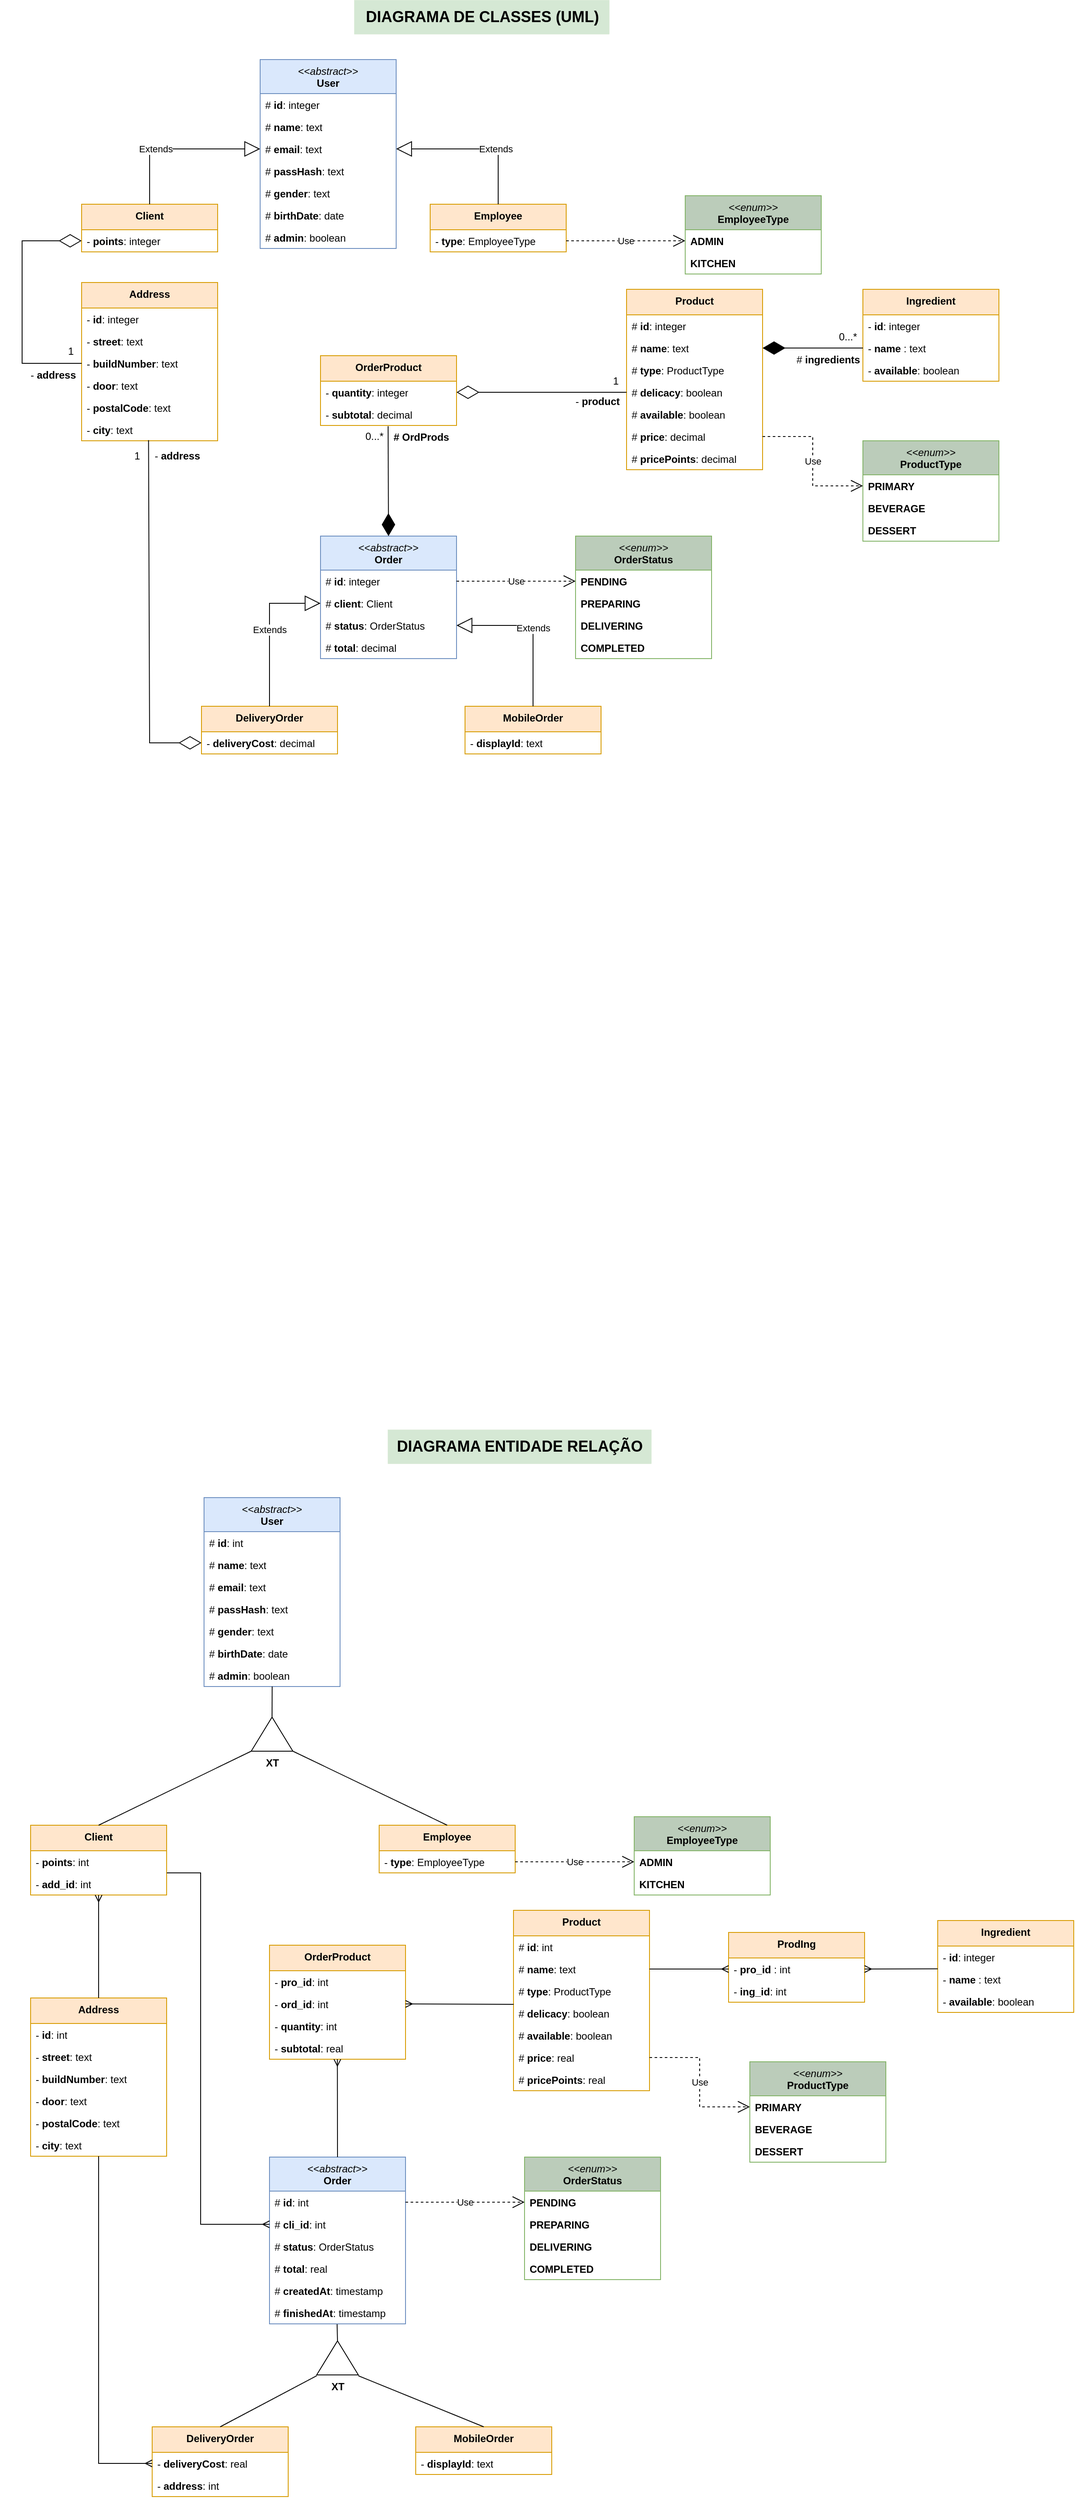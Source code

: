 <mxfile version="24.3.1" type="github">
  <diagram id="C5RBs43oDa-KdzZeNtuy" name="Page-1">
    <mxGraphModel dx="1702" dy="-548" grid="0" gridSize="10" guides="1" tooltips="1" connect="1" arrows="1" fold="1" page="1" pageScale="1" pageWidth="1169" pageHeight="827" math="0" shadow="0">
      <root>
        <mxCell id="WIyWlLk6GJQsqaUBKTNV-0" />
        <mxCell id="WIyWlLk6GJQsqaUBKTNV-1" parent="WIyWlLk6GJQsqaUBKTNV-0" />
        <mxCell id="oogJ9C-jMgvNvQUanFDb-77" value="&lt;div&gt;&lt;span style=&quot;font-weight: normal;&quot;&gt;&amp;lt;&amp;lt;&lt;i&gt;abstract&lt;/i&gt;&amp;gt;&amp;gt;&lt;/span&gt;&lt;/div&gt;User" style="swimlane;fontStyle=1;align=center;verticalAlign=top;childLayout=stackLayout;horizontal=1;startSize=40;horizontalStack=0;resizeParent=1;resizeParentMax=0;resizeLast=0;collapsible=1;marginBottom=0;whiteSpace=wrap;html=1;fillColor=#dae8fc;strokeColor=#6c8ebf;" parent="WIyWlLk6GJQsqaUBKTNV-1" vertex="1">
          <mxGeometry x="290" y="920" width="160" height="222" as="geometry">
            <mxRectangle x="70" y="-60" width="120" height="40" as="alternateBounds" />
          </mxGeometry>
        </mxCell>
        <mxCell id="oogJ9C-jMgvNvQUanFDb-78" value="#&amp;nbsp;&lt;b&gt;id&lt;/b&gt;: integer" style="text;strokeColor=none;fillColor=none;align=left;verticalAlign=top;spacingLeft=4;spacingRight=4;overflow=hidden;rotatable=0;points=[[0,0.5],[1,0.5]];portConstraint=eastwest;whiteSpace=wrap;html=1;" parent="oogJ9C-jMgvNvQUanFDb-77" vertex="1">
          <mxGeometry y="40" width="160" height="26" as="geometry" />
        </mxCell>
        <mxCell id="oogJ9C-jMgvNvQUanFDb-79" value="#&amp;nbsp;&lt;b&gt;name&lt;/b&gt;: text" style="text;strokeColor=none;fillColor=none;align=left;verticalAlign=top;spacingLeft=4;spacingRight=4;overflow=hidden;rotatable=0;points=[[0,0.5],[1,0.5]];portConstraint=eastwest;whiteSpace=wrap;html=1;" parent="oogJ9C-jMgvNvQUanFDb-77" vertex="1">
          <mxGeometry y="66" width="160" height="26" as="geometry" />
        </mxCell>
        <mxCell id="oogJ9C-jMgvNvQUanFDb-80" value="#&amp;nbsp;&lt;b&gt;email&lt;/b&gt;: text" style="text;strokeColor=none;fillColor=none;align=left;verticalAlign=top;spacingLeft=4;spacingRight=4;overflow=hidden;rotatable=0;points=[[0,0.5],[1,0.5]];portConstraint=eastwest;whiteSpace=wrap;html=1;" parent="oogJ9C-jMgvNvQUanFDb-77" vertex="1">
          <mxGeometry y="92" width="160" height="26" as="geometry" />
        </mxCell>
        <mxCell id="oogJ9C-jMgvNvQUanFDb-81" value="#&amp;nbsp;&lt;b&gt;passHash&lt;/b&gt;: text" style="text;strokeColor=none;fillColor=none;align=left;verticalAlign=top;spacingLeft=4;spacingRight=4;overflow=hidden;rotatable=0;points=[[0,0.5],[1,0.5]];portConstraint=eastwest;whiteSpace=wrap;html=1;" parent="oogJ9C-jMgvNvQUanFDb-77" vertex="1">
          <mxGeometry y="118" width="160" height="26" as="geometry" />
        </mxCell>
        <mxCell id="oogJ9C-jMgvNvQUanFDb-82" value="#&amp;nbsp;&lt;b&gt;gender&lt;/b&gt;: text" style="text;strokeColor=none;fillColor=none;align=left;verticalAlign=top;spacingLeft=4;spacingRight=4;overflow=hidden;rotatable=0;points=[[0,0.5],[1,0.5]];portConstraint=eastwest;whiteSpace=wrap;html=1;" parent="oogJ9C-jMgvNvQUanFDb-77" vertex="1">
          <mxGeometry y="144" width="160" height="26" as="geometry" />
        </mxCell>
        <mxCell id="oogJ9C-jMgvNvQUanFDb-83" value="#&amp;nbsp;&lt;b&gt;birthDate&lt;/b&gt;: date" style="text;strokeColor=none;fillColor=none;align=left;verticalAlign=top;spacingLeft=4;spacingRight=4;overflow=hidden;rotatable=0;points=[[0,0.5],[1,0.5]];portConstraint=eastwest;whiteSpace=wrap;html=1;" parent="oogJ9C-jMgvNvQUanFDb-77" vertex="1">
          <mxGeometry y="170" width="160" height="26" as="geometry" />
        </mxCell>
        <mxCell id="oogJ9C-jMgvNvQUanFDb-84" value="#&amp;nbsp;&lt;b&gt;admin&lt;/b&gt;: boolean" style="text;strokeColor=none;fillColor=none;align=left;verticalAlign=top;spacingLeft=4;spacingRight=4;overflow=hidden;rotatable=0;points=[[0,0.5],[1,0.5]];portConstraint=eastwest;whiteSpace=wrap;html=1;" parent="oogJ9C-jMgvNvQUanFDb-77" vertex="1">
          <mxGeometry y="196" width="160" height="26" as="geometry" />
        </mxCell>
        <mxCell id="oogJ9C-jMgvNvQUanFDb-85" value="Client" style="swimlane;fontStyle=1;align=center;verticalAlign=top;childLayout=stackLayout;horizontal=1;startSize=30;horizontalStack=0;resizeParent=1;resizeParentMax=0;resizeLast=0;collapsible=1;marginBottom=0;whiteSpace=wrap;html=1;fillColor=#ffe6cc;strokeColor=#d79b00;" parent="WIyWlLk6GJQsqaUBKTNV-1" vertex="1">
          <mxGeometry x="80" y="1090" width="160" height="56" as="geometry">
            <mxRectangle x="-100" y="200" width="120" height="30" as="alternateBounds" />
          </mxGeometry>
        </mxCell>
        <mxCell id="oogJ9C-jMgvNvQUanFDb-86" value="-&amp;nbsp;&lt;b&gt;points&lt;/b&gt;: integer" style="text;strokeColor=none;fillColor=none;align=left;verticalAlign=top;spacingLeft=4;spacingRight=4;overflow=hidden;rotatable=0;points=[[0,0.5],[1,0.5]];portConstraint=eastwest;whiteSpace=wrap;html=1;" parent="oogJ9C-jMgvNvQUanFDb-85" vertex="1">
          <mxGeometry y="30" width="160" height="26" as="geometry" />
        </mxCell>
        <mxCell id="oogJ9C-jMgvNvQUanFDb-87" value="Employee" style="swimlane;fontStyle=1;align=center;verticalAlign=top;childLayout=stackLayout;horizontal=1;startSize=30;horizontalStack=0;resizeParent=1;resizeParentMax=0;resizeLast=0;collapsible=1;marginBottom=0;whiteSpace=wrap;html=1;fillColor=#ffe6cc;strokeColor=#d79b00;" parent="WIyWlLk6GJQsqaUBKTNV-1" vertex="1">
          <mxGeometry x="490" y="1090" width="160" height="56" as="geometry">
            <mxRectangle x="240" y="200" width="120" height="30" as="alternateBounds" />
          </mxGeometry>
        </mxCell>
        <mxCell id="oogJ9C-jMgvNvQUanFDb-88" value="- &lt;b&gt;type&lt;/b&gt;: EmployeeType" style="text;strokeColor=none;fillColor=none;align=left;verticalAlign=top;spacingLeft=4;spacingRight=4;overflow=hidden;rotatable=0;points=[[0,0.5],[1,0.5]];portConstraint=eastwest;whiteSpace=wrap;html=1;" parent="oogJ9C-jMgvNvQUanFDb-87" vertex="1">
          <mxGeometry y="30" width="160" height="26" as="geometry" />
        </mxCell>
        <mxCell id="oogJ9C-jMgvNvQUanFDb-89" value="Extends" style="endArrow=block;endSize=16;endFill=0;html=1;rounded=0;exitX=0.5;exitY=0;exitDx=0;exitDy=0;entryX=0;entryY=0.5;entryDx=0;entryDy=0;" parent="WIyWlLk6GJQsqaUBKTNV-1" source="oogJ9C-jMgvNvQUanFDb-85" target="oogJ9C-jMgvNvQUanFDb-80" edge="1">
          <mxGeometry x="-0.265" width="160" relative="1" as="geometry">
            <mxPoint x="420" y="1130" as="sourcePoint" />
            <mxPoint x="580" y="1130" as="targetPoint" />
            <Array as="points">
              <mxPoint x="160" y="1025" />
            </Array>
            <mxPoint as="offset" />
          </mxGeometry>
        </mxCell>
        <mxCell id="oogJ9C-jMgvNvQUanFDb-90" value="Extends" style="endArrow=block;endSize=16;endFill=0;html=1;rounded=0;exitX=0.5;exitY=0;exitDx=0;exitDy=0;entryX=1;entryY=0.5;entryDx=0;entryDy=0;" parent="WIyWlLk6GJQsqaUBKTNV-1" source="oogJ9C-jMgvNvQUanFDb-87" target="oogJ9C-jMgvNvQUanFDb-80" edge="1">
          <mxGeometry x="-0.265" width="160" relative="1" as="geometry">
            <mxPoint x="420" y="1130" as="sourcePoint" />
            <mxPoint x="580" y="1130" as="targetPoint" />
            <Array as="points">
              <mxPoint x="570" y="1025" />
            </Array>
            <mxPoint as="offset" />
          </mxGeometry>
        </mxCell>
        <mxCell id="oogJ9C-jMgvNvQUanFDb-91" value="&lt;div&gt;&lt;i style=&quot;font-weight: normal;&quot;&gt;&amp;lt;&amp;lt;enum&amp;gt;&amp;gt;&lt;/i&gt;&lt;/div&gt;EmployeeType" style="swimlane;fontStyle=1;align=center;verticalAlign=top;childLayout=stackLayout;horizontal=1;startSize=40;horizontalStack=0;resizeParent=1;resizeParentMax=0;resizeLast=0;collapsible=1;marginBottom=0;whiteSpace=wrap;html=1;fillColor=#BBCCBA;strokeColor=#82b366;" parent="WIyWlLk6GJQsqaUBKTNV-1" vertex="1">
          <mxGeometry x="790" y="1080" width="160" height="92" as="geometry" />
        </mxCell>
        <mxCell id="oogJ9C-jMgvNvQUanFDb-92" value="&lt;b&gt;ADMIN&lt;/b&gt;" style="text;strokeColor=none;fillColor=none;align=left;verticalAlign=top;spacingLeft=4;spacingRight=4;overflow=hidden;rotatable=0;points=[[0,0.5],[1,0.5]];portConstraint=eastwest;whiteSpace=wrap;html=1;" parent="oogJ9C-jMgvNvQUanFDb-91" vertex="1">
          <mxGeometry y="40" width="160" height="26" as="geometry" />
        </mxCell>
        <mxCell id="oogJ9C-jMgvNvQUanFDb-93" value="&lt;b&gt;KITCHEN&lt;/b&gt;" style="text;strokeColor=none;fillColor=none;align=left;verticalAlign=top;spacingLeft=4;spacingRight=4;overflow=hidden;rotatable=0;points=[[0,0.5],[1,0.5]];portConstraint=eastwest;whiteSpace=wrap;html=1;" parent="oogJ9C-jMgvNvQUanFDb-91" vertex="1">
          <mxGeometry y="66" width="160" height="26" as="geometry" />
        </mxCell>
        <mxCell id="oogJ9C-jMgvNvQUanFDb-94" value="&lt;div&gt;&lt;span style=&quot;font-weight: normal;&quot;&gt;&amp;lt;&amp;lt;&lt;i&gt;abstract&lt;/i&gt;&amp;gt;&amp;gt;&lt;/span&gt;&lt;/div&gt;Order" style="swimlane;fontStyle=1;align=center;verticalAlign=top;childLayout=stackLayout;horizontal=1;startSize=40;horizontalStack=0;resizeParent=1;resizeParentMax=0;resizeLast=0;collapsible=1;marginBottom=0;whiteSpace=wrap;html=1;fillColor=#dae8fc;strokeColor=#6c8ebf;" parent="WIyWlLk6GJQsqaUBKTNV-1" vertex="1">
          <mxGeometry x="361" y="1480" width="160" height="144" as="geometry">
            <mxRectangle x="320" y="412" width="120" height="40" as="alternateBounds" />
          </mxGeometry>
        </mxCell>
        <mxCell id="oogJ9C-jMgvNvQUanFDb-95" value="#&amp;nbsp;&lt;b&gt;id&lt;/b&gt;: integer" style="text;strokeColor=none;fillColor=none;align=left;verticalAlign=top;spacingLeft=4;spacingRight=4;overflow=hidden;rotatable=0;points=[[0,0.5],[1,0.5]];portConstraint=eastwest;whiteSpace=wrap;html=1;" parent="oogJ9C-jMgvNvQUanFDb-94" vertex="1">
          <mxGeometry y="40" width="160" height="26" as="geometry" />
        </mxCell>
        <mxCell id="oogJ9C-jMgvNvQUanFDb-96" value="#&amp;nbsp;&lt;b&gt;client&lt;/b&gt;: Client" style="text;strokeColor=none;fillColor=none;align=left;verticalAlign=top;spacingLeft=4;spacingRight=4;overflow=hidden;rotatable=0;points=[[0,0.5],[1,0.5]];portConstraint=eastwest;whiteSpace=wrap;html=1;" parent="oogJ9C-jMgvNvQUanFDb-94" vertex="1">
          <mxGeometry y="66" width="160" height="26" as="geometry" />
        </mxCell>
        <mxCell id="oogJ9C-jMgvNvQUanFDb-97" value="#&amp;nbsp;&lt;b&gt;status&lt;/b&gt;: OrderStatus" style="text;strokeColor=none;fillColor=none;align=left;verticalAlign=top;spacingLeft=4;spacingRight=4;overflow=hidden;rotatable=0;points=[[0,0.5],[1,0.5]];portConstraint=eastwest;whiteSpace=wrap;html=1;" parent="oogJ9C-jMgvNvQUanFDb-94" vertex="1">
          <mxGeometry y="92" width="160" height="26" as="geometry" />
        </mxCell>
        <mxCell id="oogJ9C-jMgvNvQUanFDb-98" value="#&amp;nbsp;&lt;b&gt;total&lt;/b&gt;: decimal" style="text;strokeColor=none;fillColor=none;align=left;verticalAlign=top;spacingLeft=4;spacingRight=4;overflow=hidden;rotatable=0;points=[[0,0.5],[1,0.5]];portConstraint=eastwest;whiteSpace=wrap;html=1;" parent="oogJ9C-jMgvNvQUanFDb-94" vertex="1">
          <mxGeometry y="118" width="160" height="26" as="geometry" />
        </mxCell>
        <mxCell id="oogJ9C-jMgvNvQUanFDb-99" value="&lt;div&gt;&lt;i style=&quot;font-weight: normal;&quot;&gt;&amp;lt;&amp;lt;enum&amp;gt;&amp;gt;&lt;/i&gt;&lt;/div&gt;OrderStatus" style="swimlane;fontStyle=1;align=center;verticalAlign=top;childLayout=stackLayout;horizontal=1;startSize=40;horizontalStack=0;resizeParent=1;resizeParentMax=0;resizeLast=0;collapsible=1;marginBottom=0;whiteSpace=wrap;html=1;fillColor=#BBCCBA;strokeColor=#82b366;" parent="WIyWlLk6GJQsqaUBKTNV-1" vertex="1">
          <mxGeometry x="661" y="1480" width="160" height="144" as="geometry" />
        </mxCell>
        <mxCell id="oogJ9C-jMgvNvQUanFDb-100" value="&lt;b&gt;PENDING&lt;/b&gt;" style="text;strokeColor=none;fillColor=none;align=left;verticalAlign=top;spacingLeft=4;spacingRight=4;overflow=hidden;rotatable=0;points=[[0,0.5],[1,0.5]];portConstraint=eastwest;whiteSpace=wrap;html=1;" parent="oogJ9C-jMgvNvQUanFDb-99" vertex="1">
          <mxGeometry y="40" width="160" height="26" as="geometry" />
        </mxCell>
        <mxCell id="oogJ9C-jMgvNvQUanFDb-101" value="&lt;b&gt;PREPARING&lt;/b&gt;" style="text;strokeColor=none;fillColor=none;align=left;verticalAlign=top;spacingLeft=4;spacingRight=4;overflow=hidden;rotatable=0;points=[[0,0.5],[1,0.5]];portConstraint=eastwest;whiteSpace=wrap;html=1;" parent="oogJ9C-jMgvNvQUanFDb-99" vertex="1">
          <mxGeometry y="66" width="160" height="26" as="geometry" />
        </mxCell>
        <mxCell id="oogJ9C-jMgvNvQUanFDb-102" value="&lt;b&gt;DELIVERING&lt;/b&gt;" style="text;strokeColor=none;fillColor=none;align=left;verticalAlign=top;spacingLeft=4;spacingRight=4;overflow=hidden;rotatable=0;points=[[0,0.5],[1,0.5]];portConstraint=eastwest;whiteSpace=wrap;html=1;" parent="oogJ9C-jMgvNvQUanFDb-99" vertex="1">
          <mxGeometry y="92" width="160" height="26" as="geometry" />
        </mxCell>
        <mxCell id="oogJ9C-jMgvNvQUanFDb-103" value="&lt;b&gt;COMPLETED&lt;/b&gt;" style="text;strokeColor=none;fillColor=none;align=left;verticalAlign=top;spacingLeft=4;spacingRight=4;overflow=hidden;rotatable=0;points=[[0,0.5],[1,0.5]];portConstraint=eastwest;whiteSpace=wrap;html=1;" parent="oogJ9C-jMgvNvQUanFDb-99" vertex="1">
          <mxGeometry y="118" width="160" height="26" as="geometry" />
        </mxCell>
        <mxCell id="oogJ9C-jMgvNvQUanFDb-104" value="Address" style="swimlane;fontStyle=1;align=center;verticalAlign=top;childLayout=stackLayout;horizontal=1;startSize=30;horizontalStack=0;resizeParent=1;resizeParentMax=0;resizeLast=0;collapsible=1;marginBottom=0;whiteSpace=wrap;html=1;fillColor=#ffe6cc;strokeColor=#d79b00;" parent="WIyWlLk6GJQsqaUBKTNV-1" vertex="1">
          <mxGeometry x="80" y="1182" width="160" height="186" as="geometry">
            <mxRectangle x="-100" y="470" width="120" height="30" as="alternateBounds" />
          </mxGeometry>
        </mxCell>
        <mxCell id="oogJ9C-jMgvNvQUanFDb-105" value="- &lt;b&gt;id&lt;/b&gt;: integer" style="text;strokeColor=none;fillColor=none;align=left;verticalAlign=top;spacingLeft=4;spacingRight=4;overflow=hidden;rotatable=0;points=[[0,0.5],[1,0.5]];portConstraint=eastwest;whiteSpace=wrap;html=1;" parent="oogJ9C-jMgvNvQUanFDb-104" vertex="1">
          <mxGeometry y="30" width="160" height="26" as="geometry" />
        </mxCell>
        <mxCell id="oogJ9C-jMgvNvQUanFDb-106" value="- &lt;b&gt;street&lt;/b&gt;: text&lt;div&gt;&lt;br&gt;&lt;/div&gt;" style="text;strokeColor=none;fillColor=none;align=left;verticalAlign=top;spacingLeft=4;spacingRight=4;overflow=hidden;rotatable=0;points=[[0,0.5],[1,0.5]];portConstraint=eastwest;whiteSpace=wrap;html=1;" parent="oogJ9C-jMgvNvQUanFDb-104" vertex="1">
          <mxGeometry y="56" width="160" height="26" as="geometry" />
        </mxCell>
        <mxCell id="oogJ9C-jMgvNvQUanFDb-107" value="- &lt;b&gt;buildNumber&lt;/b&gt;: text" style="text;strokeColor=none;fillColor=none;align=left;verticalAlign=top;spacingLeft=4;spacingRight=4;overflow=hidden;rotatable=0;points=[[0,0.5],[1,0.5]];portConstraint=eastwest;whiteSpace=wrap;html=1;" parent="oogJ9C-jMgvNvQUanFDb-104" vertex="1">
          <mxGeometry y="82" width="160" height="26" as="geometry" />
        </mxCell>
        <mxCell id="oogJ9C-jMgvNvQUanFDb-108" value="- &lt;b&gt;door&lt;/b&gt;: text" style="text;strokeColor=none;fillColor=none;align=left;verticalAlign=top;spacingLeft=4;spacingRight=4;overflow=hidden;rotatable=0;points=[[0,0.5],[1,0.5]];portConstraint=eastwest;whiteSpace=wrap;html=1;" parent="oogJ9C-jMgvNvQUanFDb-104" vertex="1">
          <mxGeometry y="108" width="160" height="26" as="geometry" />
        </mxCell>
        <mxCell id="oogJ9C-jMgvNvQUanFDb-109" value="- &lt;b&gt;postalCode&lt;/b&gt;: text" style="text;strokeColor=none;fillColor=none;align=left;verticalAlign=top;spacingLeft=4;spacingRight=4;overflow=hidden;rotatable=0;points=[[0,0.5],[1,0.5]];portConstraint=eastwest;whiteSpace=wrap;html=1;" parent="oogJ9C-jMgvNvQUanFDb-104" vertex="1">
          <mxGeometry y="134" width="160" height="26" as="geometry" />
        </mxCell>
        <mxCell id="oogJ9C-jMgvNvQUanFDb-110" value="- &lt;b&gt;city&lt;/b&gt;: text" style="text;strokeColor=none;fillColor=none;align=left;verticalAlign=top;spacingLeft=4;spacingRight=4;overflow=hidden;rotatable=0;points=[[0,0.5],[1,0.5]];portConstraint=eastwest;whiteSpace=wrap;html=1;" parent="oogJ9C-jMgvNvQUanFDb-104" vertex="1">
          <mxGeometry y="160" width="160" height="26" as="geometry" />
        </mxCell>
        <mxCell id="oogJ9C-jMgvNvQUanFDb-111" value="MobileOrder" style="swimlane;fontStyle=1;align=center;verticalAlign=top;childLayout=stackLayout;horizontal=1;startSize=30;horizontalStack=0;resizeParent=1;resizeParentMax=0;resizeLast=0;collapsible=1;marginBottom=0;whiteSpace=wrap;html=1;fillColor=#ffe6cc;strokeColor=#d79b00;" parent="WIyWlLk6GJQsqaUBKTNV-1" vertex="1">
          <mxGeometry x="531" y="1680" width="160" height="56" as="geometry">
            <mxRectangle x="240" y="236" width="120" height="30" as="alternateBounds" />
          </mxGeometry>
        </mxCell>
        <mxCell id="oogJ9C-jMgvNvQUanFDb-112" value="- &lt;b&gt;displayId&lt;/b&gt;: text" style="text;strokeColor=none;fillColor=none;align=left;verticalAlign=top;spacingLeft=4;spacingRight=4;overflow=hidden;rotatable=0;points=[[0,0.5],[1,0.5]];portConstraint=eastwest;whiteSpace=wrap;html=1;" parent="oogJ9C-jMgvNvQUanFDb-111" vertex="1">
          <mxGeometry y="30" width="160" height="26" as="geometry" />
        </mxCell>
        <mxCell id="oogJ9C-jMgvNvQUanFDb-113" value="DeliveryOrder" style="swimlane;fontStyle=1;align=center;verticalAlign=top;childLayout=stackLayout;horizontal=1;startSize=30;horizontalStack=0;resizeParent=1;resizeParentMax=0;resizeLast=0;collapsible=1;marginBottom=0;whiteSpace=wrap;html=1;fillColor=#ffe6cc;strokeColor=#d79b00;" parent="WIyWlLk6GJQsqaUBKTNV-1" vertex="1">
          <mxGeometry x="221" y="1680" width="160" height="56" as="geometry">
            <mxRectangle x="240" y="236" width="120" height="30" as="alternateBounds" />
          </mxGeometry>
        </mxCell>
        <mxCell id="oogJ9C-jMgvNvQUanFDb-114" value="- &lt;b&gt;deliveryCost&lt;/b&gt;: decimal" style="text;strokeColor=none;fillColor=none;align=left;verticalAlign=top;spacingLeft=4;spacingRight=4;overflow=hidden;rotatable=0;points=[[0,0.5],[1,0.5]];portConstraint=eastwest;whiteSpace=wrap;html=1;" parent="oogJ9C-jMgvNvQUanFDb-113" vertex="1">
          <mxGeometry y="30" width="160" height="26" as="geometry" />
        </mxCell>
        <mxCell id="oogJ9C-jMgvNvQUanFDb-115" value="Extends" style="endArrow=block;endSize=16;endFill=0;html=1;rounded=0;exitX=0.5;exitY=0;exitDx=0;exitDy=0;entryX=0;entryY=0.5;entryDx=0;entryDy=0;" parent="WIyWlLk6GJQsqaUBKTNV-1" source="oogJ9C-jMgvNvQUanFDb-113" target="oogJ9C-jMgvNvQUanFDb-96" edge="1">
          <mxGeometry width="160" relative="1" as="geometry">
            <mxPoint x="271" y="1620" as="sourcePoint" />
            <mxPoint x="431" y="1620" as="targetPoint" />
            <Array as="points">
              <mxPoint x="301" y="1559" />
            </Array>
          </mxGeometry>
        </mxCell>
        <mxCell id="oogJ9C-jMgvNvQUanFDb-116" value="Extends" style="endArrow=block;endSize=16;endFill=0;html=1;rounded=0;exitX=0.5;exitY=0;exitDx=0;exitDy=0;entryX=1;entryY=0.5;entryDx=0;entryDy=0;" parent="WIyWlLk6GJQsqaUBKTNV-1" source="oogJ9C-jMgvNvQUanFDb-111" target="oogJ9C-jMgvNvQUanFDb-97" edge="1">
          <mxGeometry width="160" relative="1" as="geometry">
            <mxPoint x="271" y="1620" as="sourcePoint" />
            <mxPoint x="431" y="1620" as="targetPoint" />
            <Array as="points">
              <mxPoint x="611" y="1585" />
            </Array>
          </mxGeometry>
        </mxCell>
        <mxCell id="oogJ9C-jMgvNvQUanFDb-117" value="Use" style="endArrow=open;endSize=12;dashed=1;html=1;rounded=0;entryX=0;entryY=0.5;entryDx=0;entryDy=0;exitX=1;exitY=0.5;exitDx=0;exitDy=0;" parent="WIyWlLk6GJQsqaUBKTNV-1" source="oogJ9C-jMgvNvQUanFDb-95" target="oogJ9C-jMgvNvQUanFDb-100" edge="1">
          <mxGeometry width="160" relative="1" as="geometry">
            <mxPoint x="371" y="1500" as="sourcePoint" />
            <mxPoint x="531" y="1500" as="targetPoint" />
          </mxGeometry>
        </mxCell>
        <mxCell id="oogJ9C-jMgvNvQUanFDb-118" value="Use" style="endArrow=open;endSize=12;dashed=1;html=1;rounded=0;exitX=1;exitY=0.5;exitDx=0;exitDy=0;entryX=0;entryY=0.5;entryDx=0;entryDy=0;" parent="WIyWlLk6GJQsqaUBKTNV-1" source="oogJ9C-jMgvNvQUanFDb-88" target="oogJ9C-jMgvNvQUanFDb-92" edge="1">
          <mxGeometry width="160" relative="1" as="geometry">
            <mxPoint x="230" y="1220" as="sourcePoint" />
            <mxPoint x="390" y="1220" as="targetPoint" />
          </mxGeometry>
        </mxCell>
        <mxCell id="oogJ9C-jMgvNvQUanFDb-119" value="Product" style="swimlane;fontStyle=1;align=center;verticalAlign=top;childLayout=stackLayout;horizontal=1;startSize=30;horizontalStack=0;resizeParent=1;resizeParentMax=0;resizeLast=0;collapsible=1;marginBottom=0;whiteSpace=wrap;html=1;fillColor=#ffe6cc;strokeColor=#d79b00;" parent="WIyWlLk6GJQsqaUBKTNV-1" vertex="1">
          <mxGeometry x="721" y="1190" width="160" height="212" as="geometry">
            <mxRectangle x="540" y="310" width="120" height="30" as="alternateBounds" />
          </mxGeometry>
        </mxCell>
        <mxCell id="oogJ9C-jMgvNvQUanFDb-120" value="# &lt;b&gt;id&lt;/b&gt;: integer" style="text;strokeColor=none;fillColor=none;align=left;verticalAlign=top;spacingLeft=4;spacingRight=4;overflow=hidden;rotatable=0;points=[[0,0.5],[1,0.5]];portConstraint=eastwest;whiteSpace=wrap;html=1;" parent="oogJ9C-jMgvNvQUanFDb-119" vertex="1">
          <mxGeometry y="30" width="160" height="26" as="geometry" />
        </mxCell>
        <mxCell id="oogJ9C-jMgvNvQUanFDb-121" value="# &lt;b&gt;name&lt;/b&gt;: text" style="text;strokeColor=none;fillColor=none;align=left;verticalAlign=top;spacingLeft=4;spacingRight=4;overflow=hidden;rotatable=0;points=[[0,0.5],[1,0.5]];portConstraint=eastwest;whiteSpace=wrap;html=1;" parent="oogJ9C-jMgvNvQUanFDb-119" vertex="1">
          <mxGeometry y="56" width="160" height="26" as="geometry" />
        </mxCell>
        <mxCell id="oogJ9C-jMgvNvQUanFDb-122" value="# &lt;b&gt;type&lt;/b&gt;: ProductType" style="text;strokeColor=none;fillColor=none;align=left;verticalAlign=top;spacingLeft=4;spacingRight=4;overflow=hidden;rotatable=0;points=[[0,0.5],[1,0.5]];portConstraint=eastwest;whiteSpace=wrap;html=1;" parent="oogJ9C-jMgvNvQUanFDb-119" vertex="1">
          <mxGeometry y="82" width="160" height="26" as="geometry" />
        </mxCell>
        <mxCell id="oogJ9C-jMgvNvQUanFDb-123" value="# &lt;b&gt;delicacy&lt;/b&gt;: boolean" style="text;strokeColor=none;fillColor=none;align=left;verticalAlign=top;spacingLeft=4;spacingRight=4;overflow=hidden;rotatable=0;points=[[0,0.5],[1,0.5]];portConstraint=eastwest;whiteSpace=wrap;html=1;" parent="oogJ9C-jMgvNvQUanFDb-119" vertex="1">
          <mxGeometry y="108" width="160" height="26" as="geometry" />
        </mxCell>
        <mxCell id="oogJ9C-jMgvNvQUanFDb-124" value="# &lt;b&gt;available&lt;/b&gt;: boolean" style="text;strokeColor=none;fillColor=none;align=left;verticalAlign=top;spacingLeft=4;spacingRight=4;overflow=hidden;rotatable=0;points=[[0,0.5],[1,0.5]];portConstraint=eastwest;whiteSpace=wrap;html=1;" parent="oogJ9C-jMgvNvQUanFDb-119" vertex="1">
          <mxGeometry y="134" width="160" height="26" as="geometry" />
        </mxCell>
        <mxCell id="oogJ9C-jMgvNvQUanFDb-125" value="# &lt;b&gt;price&lt;/b&gt;: decimal" style="text;strokeColor=none;fillColor=none;align=left;verticalAlign=top;spacingLeft=4;spacingRight=4;overflow=hidden;rotatable=0;points=[[0,0.5],[1,0.5]];portConstraint=eastwest;whiteSpace=wrap;html=1;" parent="oogJ9C-jMgvNvQUanFDb-119" vertex="1">
          <mxGeometry y="160" width="160" height="26" as="geometry" />
        </mxCell>
        <mxCell id="oogJ9C-jMgvNvQUanFDb-126" value="# &lt;b&gt;pricePoints&lt;/b&gt;: decimal" style="text;strokeColor=none;fillColor=none;align=left;verticalAlign=top;spacingLeft=4;spacingRight=4;overflow=hidden;rotatable=0;points=[[0,0.5],[1,0.5]];portConstraint=eastwest;whiteSpace=wrap;html=1;" parent="oogJ9C-jMgvNvQUanFDb-119" vertex="1">
          <mxGeometry y="186" width="160" height="26" as="geometry" />
        </mxCell>
        <mxCell id="oogJ9C-jMgvNvQUanFDb-127" value="OrderProduct" style="swimlane;fontStyle=1;align=center;verticalAlign=top;childLayout=stackLayout;horizontal=1;startSize=30;horizontalStack=0;resizeParent=1;resizeParentMax=0;resizeLast=0;collapsible=1;marginBottom=0;whiteSpace=wrap;html=1;fillColor=#ffe6cc;strokeColor=#d79b00;" parent="WIyWlLk6GJQsqaUBKTNV-1" vertex="1">
          <mxGeometry x="361" y="1268" width="160" height="82" as="geometry">
            <mxRectangle x="260" y="320" width="120" height="30" as="alternateBounds" />
          </mxGeometry>
        </mxCell>
        <mxCell id="oogJ9C-jMgvNvQUanFDb-128" value="- &lt;b&gt;quantity&lt;/b&gt;: integer" style="text;strokeColor=none;fillColor=none;align=left;verticalAlign=top;spacingLeft=4;spacingRight=4;overflow=hidden;rotatable=0;points=[[0,0.5],[1,0.5]];portConstraint=eastwest;whiteSpace=wrap;html=1;" parent="oogJ9C-jMgvNvQUanFDb-127" vertex="1">
          <mxGeometry y="30" width="160" height="26" as="geometry" />
        </mxCell>
        <mxCell id="oogJ9C-jMgvNvQUanFDb-129" value="- &lt;b&gt;subtotal&lt;/b&gt;: decimal" style="text;strokeColor=none;fillColor=none;align=left;verticalAlign=top;spacingLeft=4;spacingRight=4;overflow=hidden;rotatable=0;points=[[0,0.5],[1,0.5]];portConstraint=eastwest;whiteSpace=wrap;html=1;" parent="oogJ9C-jMgvNvQUanFDb-127" vertex="1">
          <mxGeometry y="56" width="160" height="26" as="geometry" />
        </mxCell>
        <mxCell id="oogJ9C-jMgvNvQUanFDb-130" value="- &lt;b&gt;address&lt;/b&gt;" style="text;strokeColor=none;fillColor=none;align=left;verticalAlign=top;spacingLeft=4;spacingRight=4;overflow=hidden;rotatable=0;points=[[0,0.5],[1,0.5]];portConstraint=eastwest;whiteSpace=wrap;html=1;" parent="WIyWlLk6GJQsqaUBKTNV-1" vertex="1">
          <mxGeometry x="14" y="1277" width="70" height="26" as="geometry" />
        </mxCell>
        <mxCell id="oogJ9C-jMgvNvQUanFDb-131" value="- &lt;b&gt;address&lt;/b&gt;" style="text;strokeColor=none;fillColor=none;align=left;verticalAlign=top;spacingLeft=4;spacingRight=4;overflow=hidden;rotatable=0;points=[[0,0.5],[1,0.5]];portConstraint=eastwest;whiteSpace=wrap;html=1;" parent="WIyWlLk6GJQsqaUBKTNV-1" vertex="1">
          <mxGeometry x="160" y="1372" width="70" height="26" as="geometry" />
        </mxCell>
        <mxCell id="oogJ9C-jMgvNvQUanFDb-132" value="- &lt;b&gt;product&lt;/b&gt;" style="text;strokeColor=none;fillColor=none;align=left;verticalAlign=top;spacingLeft=4;spacingRight=4;overflow=hidden;rotatable=0;points=[[0,0.5],[1,0.5]];portConstraint=eastwest;whiteSpace=wrap;html=1;" parent="WIyWlLk6GJQsqaUBKTNV-1" vertex="1">
          <mxGeometry x="655" y="1308" width="70" height="26" as="geometry" />
        </mxCell>
        <mxCell id="oogJ9C-jMgvNvQUanFDb-133" value="&lt;b&gt;# OrdProds&lt;/b&gt;" style="text;strokeColor=none;fillColor=none;align=left;verticalAlign=top;spacingLeft=4;spacingRight=4;overflow=hidden;rotatable=0;points=[[0,0.5],[1,0.5]];portConstraint=eastwest;whiteSpace=wrap;html=1;" parent="WIyWlLk6GJQsqaUBKTNV-1" vertex="1">
          <mxGeometry x="441" y="1350" width="80" height="26" as="geometry" />
        </mxCell>
        <mxCell id="oogJ9C-jMgvNvQUanFDb-134" value="Ingredient" style="swimlane;fontStyle=1;align=center;verticalAlign=top;childLayout=stackLayout;horizontal=1;startSize=30;horizontalStack=0;resizeParent=1;resizeParentMax=0;resizeLast=0;collapsible=1;marginBottom=0;whiteSpace=wrap;html=1;fillColor=#ffe6cc;strokeColor=#d79b00;" parent="WIyWlLk6GJQsqaUBKTNV-1" vertex="1">
          <mxGeometry x="999" y="1190" width="160" height="108" as="geometry">
            <mxRectangle x="780" y="310" width="120" height="30" as="alternateBounds" />
          </mxGeometry>
        </mxCell>
        <mxCell id="oogJ9C-jMgvNvQUanFDb-135" value="- &lt;b&gt;id&lt;/b&gt;: integer" style="text;strokeColor=none;fillColor=none;align=left;verticalAlign=top;spacingLeft=4;spacingRight=4;overflow=hidden;rotatable=0;points=[[0,0.5],[1,0.5]];portConstraint=eastwest;whiteSpace=wrap;html=1;" parent="oogJ9C-jMgvNvQUanFDb-134" vertex="1">
          <mxGeometry y="30" width="160" height="26" as="geometry" />
        </mxCell>
        <mxCell id="oogJ9C-jMgvNvQUanFDb-136" value="- &lt;b&gt;name&lt;/b&gt; : text" style="text;strokeColor=none;fillColor=none;align=left;verticalAlign=top;spacingLeft=4;spacingRight=4;overflow=hidden;rotatable=0;points=[[0,0.5],[1,0.5]];portConstraint=eastwest;whiteSpace=wrap;html=1;" parent="oogJ9C-jMgvNvQUanFDb-134" vertex="1">
          <mxGeometry y="56" width="160" height="26" as="geometry" />
        </mxCell>
        <mxCell id="oogJ9C-jMgvNvQUanFDb-137" value="- &lt;b&gt;available&lt;/b&gt;: boolean" style="text;strokeColor=none;fillColor=none;align=left;verticalAlign=top;spacingLeft=4;spacingRight=4;overflow=hidden;rotatable=0;points=[[0,0.5],[1,0.5]];portConstraint=eastwest;whiteSpace=wrap;html=1;" parent="oogJ9C-jMgvNvQUanFDb-134" vertex="1">
          <mxGeometry y="82" width="160" height="26" as="geometry" />
        </mxCell>
        <mxCell id="oogJ9C-jMgvNvQUanFDb-138" value="# &lt;b&gt;ingredients&lt;/b&gt;" style="text;strokeColor=none;fillColor=none;align=left;verticalAlign=top;spacingLeft=4;spacingRight=4;overflow=hidden;rotatable=0;points=[[0,0.5],[1,0.5]];portConstraint=eastwest;whiteSpace=wrap;html=1;" parent="WIyWlLk6GJQsqaUBKTNV-1" vertex="1">
          <mxGeometry x="915" y="1259" width="91" height="30" as="geometry" />
        </mxCell>
        <mxCell id="oogJ9C-jMgvNvQUanFDb-139" value="&lt;div&gt;&lt;i style=&quot;font-weight: normal;&quot;&gt;&amp;lt;&amp;lt;enum&amp;gt;&amp;gt;&lt;/i&gt;&lt;/div&gt;&lt;div&gt;ProductType&lt;/div&gt;" style="swimlane;fontStyle=1;align=center;verticalAlign=top;childLayout=stackLayout;horizontal=1;startSize=40;horizontalStack=0;resizeParent=1;resizeParentMax=0;resizeLast=0;collapsible=1;marginBottom=0;whiteSpace=wrap;html=1;fillColor=#BBCCBA;strokeColor=#82b366;" parent="WIyWlLk6GJQsqaUBKTNV-1" vertex="1">
          <mxGeometry x="999" y="1368" width="160" height="118" as="geometry" />
        </mxCell>
        <mxCell id="oogJ9C-jMgvNvQUanFDb-140" value="&lt;b&gt;PRIMARY&lt;/b&gt;" style="text;strokeColor=none;fillColor=none;align=left;verticalAlign=top;spacingLeft=4;spacingRight=4;overflow=hidden;rotatable=0;points=[[0,0.5],[1,0.5]];portConstraint=eastwest;whiteSpace=wrap;html=1;" parent="oogJ9C-jMgvNvQUanFDb-139" vertex="1">
          <mxGeometry y="40" width="160" height="26" as="geometry" />
        </mxCell>
        <mxCell id="oogJ9C-jMgvNvQUanFDb-141" value="&lt;b&gt;BEVERAGE&lt;/b&gt;" style="text;strokeColor=none;fillColor=none;align=left;verticalAlign=top;spacingLeft=4;spacingRight=4;overflow=hidden;rotatable=0;points=[[0,0.5],[1,0.5]];portConstraint=eastwest;whiteSpace=wrap;html=1;" parent="oogJ9C-jMgvNvQUanFDb-139" vertex="1">
          <mxGeometry y="66" width="160" height="26" as="geometry" />
        </mxCell>
        <mxCell id="oogJ9C-jMgvNvQUanFDb-142" value="&lt;b&gt;DESSERT&lt;/b&gt;" style="text;strokeColor=none;fillColor=none;align=left;verticalAlign=top;spacingLeft=4;spacingRight=4;overflow=hidden;rotatable=0;points=[[0,0.5],[1,0.5]];portConstraint=eastwest;whiteSpace=wrap;html=1;" parent="oogJ9C-jMgvNvQUanFDb-139" vertex="1">
          <mxGeometry y="92" width="160" height="26" as="geometry" />
        </mxCell>
        <mxCell id="oogJ9C-jMgvNvQUanFDb-143" value="Use" style="endArrow=open;endSize=12;dashed=1;html=1;rounded=0;exitX=1;exitY=0.5;exitDx=0;exitDy=0;entryX=0;entryY=0.5;entryDx=0;entryDy=0;" parent="WIyWlLk6GJQsqaUBKTNV-1" source="oogJ9C-jMgvNvQUanFDb-125" target="oogJ9C-jMgvNvQUanFDb-140" edge="1">
          <mxGeometry width="160" relative="1" as="geometry">
            <mxPoint x="510" y="1320" as="sourcePoint" />
            <mxPoint x="670" y="1320" as="targetPoint" />
            <Array as="points">
              <mxPoint x="940" y="1363" />
              <mxPoint x="940" y="1421" />
            </Array>
          </mxGeometry>
        </mxCell>
        <mxCell id="oogJ9C-jMgvNvQUanFDb-144" value="" style="endArrow=diamondThin;endFill=0;endSize=24;html=1;rounded=0;entryX=0;entryY=0.5;entryDx=0;entryDy=0;exitX=0;exitY=0.5;exitDx=0;exitDy=0;" parent="WIyWlLk6GJQsqaUBKTNV-1" source="oogJ9C-jMgvNvQUanFDb-107" target="oogJ9C-jMgvNvQUanFDb-86" edge="1">
          <mxGeometry width="160" relative="1" as="geometry">
            <mxPoint x="-100" y="1160" as="sourcePoint" />
            <mxPoint x="60" y="1160" as="targetPoint" />
            <Array as="points">
              <mxPoint x="10" y="1277" />
              <mxPoint x="10" y="1133" />
            </Array>
          </mxGeometry>
        </mxCell>
        <mxCell id="oogJ9C-jMgvNvQUanFDb-145" value="1" style="text;html=1;align=center;verticalAlign=middle;resizable=0;points=[];autosize=1;strokeColor=none;fillColor=none;" parent="WIyWlLk6GJQsqaUBKTNV-1" vertex="1">
          <mxGeometry x="52" y="1248" width="30" height="30" as="geometry" />
        </mxCell>
        <mxCell id="oogJ9C-jMgvNvQUanFDb-146" value="" style="endArrow=diamondThin;endFill=0;endSize=24;html=1;rounded=0;entryX=0;entryY=0.5;entryDx=0;entryDy=0;exitX=0.492;exitY=0.972;exitDx=0;exitDy=0;exitPerimeter=0;" parent="WIyWlLk6GJQsqaUBKTNV-1" source="oogJ9C-jMgvNvQUanFDb-110" target="oogJ9C-jMgvNvQUanFDb-114" edge="1">
          <mxGeometry width="160" relative="1" as="geometry">
            <mxPoint x="40" y="1700" as="sourcePoint" />
            <mxPoint x="200" y="1700" as="targetPoint" />
            <Array as="points">
              <mxPoint x="160" y="1723" />
            </Array>
          </mxGeometry>
        </mxCell>
        <mxCell id="oogJ9C-jMgvNvQUanFDb-147" value="1" style="text;html=1;align=center;verticalAlign=middle;resizable=0;points=[];autosize=1;strokeColor=none;fillColor=none;" parent="WIyWlLk6GJQsqaUBKTNV-1" vertex="1">
          <mxGeometry x="130" y="1371" width="30" height="30" as="geometry" />
        </mxCell>
        <mxCell id="oogJ9C-jMgvNvQUanFDb-148" value="" style="endArrow=diamondThin;endFill=1;endSize=24;html=1;rounded=0;entryX=0.5;entryY=0;entryDx=0;entryDy=0;exitX=0.497;exitY=1.035;exitDx=0;exitDy=0;exitPerimeter=0;" parent="WIyWlLk6GJQsqaUBKTNV-1" source="oogJ9C-jMgvNvQUanFDb-129" target="oogJ9C-jMgvNvQUanFDb-94" edge="1">
          <mxGeometry width="160" relative="1" as="geometry">
            <mxPoint x="470" y="1430" as="sourcePoint" />
            <mxPoint x="630" y="1430" as="targetPoint" />
          </mxGeometry>
        </mxCell>
        <mxCell id="oogJ9C-jMgvNvQUanFDb-149" value="0...*" style="text;html=1;align=center;verticalAlign=middle;resizable=0;points=[];autosize=1;strokeColor=none;fillColor=none;" parent="WIyWlLk6GJQsqaUBKTNV-1" vertex="1">
          <mxGeometry x="404" y="1348" width="40" height="30" as="geometry" />
        </mxCell>
        <mxCell id="oogJ9C-jMgvNvQUanFDb-150" value="" style="endArrow=diamondThin;endFill=0;endSize=24;html=1;rounded=0;entryX=1;entryY=0.5;entryDx=0;entryDy=0;exitX=0;exitY=0.5;exitDx=0;exitDy=0;" parent="WIyWlLk6GJQsqaUBKTNV-1" source="oogJ9C-jMgvNvQUanFDb-123" target="oogJ9C-jMgvNvQUanFDb-128" edge="1">
          <mxGeometry width="160" relative="1" as="geometry">
            <mxPoint x="450" y="1540" as="sourcePoint" />
            <mxPoint x="610" y="1540" as="targetPoint" />
          </mxGeometry>
        </mxCell>
        <mxCell id="oogJ9C-jMgvNvQUanFDb-151" value="1" style="text;html=1;align=center;verticalAlign=middle;resizable=0;points=[];autosize=1;strokeColor=none;fillColor=none;" parent="WIyWlLk6GJQsqaUBKTNV-1" vertex="1">
          <mxGeometry x="693" y="1283" width="30" height="30" as="geometry" />
        </mxCell>
        <mxCell id="oogJ9C-jMgvNvQUanFDb-152" value="" style="endArrow=diamondThin;endFill=1;endSize=24;html=1;rounded=0;entryX=1;entryY=0.5;entryDx=0;entryDy=0;exitX=0;exitY=0.5;exitDx=0;exitDy=0;" parent="WIyWlLk6GJQsqaUBKTNV-1" source="oogJ9C-jMgvNvQUanFDb-136" target="oogJ9C-jMgvNvQUanFDb-121" edge="1">
          <mxGeometry width="160" relative="1" as="geometry">
            <mxPoint x="940" y="1190" as="sourcePoint" />
            <mxPoint x="1039" y="1333" as="targetPoint" />
          </mxGeometry>
        </mxCell>
        <mxCell id="oogJ9C-jMgvNvQUanFDb-153" value="0...*" style="text;html=1;align=center;verticalAlign=middle;resizable=0;points=[];autosize=1;strokeColor=none;fillColor=none;" parent="WIyWlLk6GJQsqaUBKTNV-1" vertex="1">
          <mxGeometry x="961" y="1231" width="40" height="30" as="geometry" />
        </mxCell>
        <mxCell id="oogJ9C-jMgvNvQUanFDb-154" value="&lt;div&gt;&lt;span style=&quot;font-weight: normal;&quot;&gt;&amp;lt;&amp;lt;&lt;i&gt;abstract&lt;/i&gt;&amp;gt;&amp;gt;&lt;/span&gt;&lt;/div&gt;User" style="swimlane;fontStyle=1;align=center;verticalAlign=top;childLayout=stackLayout;horizontal=1;startSize=40;horizontalStack=0;resizeParent=1;resizeParentMax=0;resizeLast=0;collapsible=1;marginBottom=0;whiteSpace=wrap;html=1;fillColor=#dae8fc;strokeColor=#6c8ebf;" parent="WIyWlLk6GJQsqaUBKTNV-1" vertex="1">
          <mxGeometry x="224" y="2610" width="160" height="222" as="geometry">
            <mxRectangle x="284" y="1770" width="120" height="40" as="alternateBounds" />
          </mxGeometry>
        </mxCell>
        <mxCell id="oogJ9C-jMgvNvQUanFDb-155" value="#&amp;nbsp;&lt;b&gt;id&lt;/b&gt;: int" style="text;strokeColor=none;fillColor=none;align=left;verticalAlign=top;spacingLeft=4;spacingRight=4;overflow=hidden;rotatable=0;points=[[0,0.5],[1,0.5]];portConstraint=eastwest;whiteSpace=wrap;html=1;" parent="oogJ9C-jMgvNvQUanFDb-154" vertex="1">
          <mxGeometry y="40" width="160" height="26" as="geometry" />
        </mxCell>
        <mxCell id="oogJ9C-jMgvNvQUanFDb-156" value="#&amp;nbsp;&lt;b&gt;name&lt;/b&gt;: text" style="text;strokeColor=none;fillColor=none;align=left;verticalAlign=top;spacingLeft=4;spacingRight=4;overflow=hidden;rotatable=0;points=[[0,0.5],[1,0.5]];portConstraint=eastwest;whiteSpace=wrap;html=1;" parent="oogJ9C-jMgvNvQUanFDb-154" vertex="1">
          <mxGeometry y="66" width="160" height="26" as="geometry" />
        </mxCell>
        <mxCell id="oogJ9C-jMgvNvQUanFDb-157" value="#&amp;nbsp;&lt;b&gt;email&lt;/b&gt;: text" style="text;strokeColor=none;fillColor=none;align=left;verticalAlign=top;spacingLeft=4;spacingRight=4;overflow=hidden;rotatable=0;points=[[0,0.5],[1,0.5]];portConstraint=eastwest;whiteSpace=wrap;html=1;" parent="oogJ9C-jMgvNvQUanFDb-154" vertex="1">
          <mxGeometry y="92" width="160" height="26" as="geometry" />
        </mxCell>
        <mxCell id="oogJ9C-jMgvNvQUanFDb-158" value="#&amp;nbsp;&lt;b&gt;passHash&lt;/b&gt;: text" style="text;strokeColor=none;fillColor=none;align=left;verticalAlign=top;spacingLeft=4;spacingRight=4;overflow=hidden;rotatable=0;points=[[0,0.5],[1,0.5]];portConstraint=eastwest;whiteSpace=wrap;html=1;" parent="oogJ9C-jMgvNvQUanFDb-154" vertex="1">
          <mxGeometry y="118" width="160" height="26" as="geometry" />
        </mxCell>
        <mxCell id="oogJ9C-jMgvNvQUanFDb-159" value="#&amp;nbsp;&lt;b&gt;gender&lt;/b&gt;: text" style="text;strokeColor=none;fillColor=none;align=left;verticalAlign=top;spacingLeft=4;spacingRight=4;overflow=hidden;rotatable=0;points=[[0,0.5],[1,0.5]];portConstraint=eastwest;whiteSpace=wrap;html=1;" parent="oogJ9C-jMgvNvQUanFDb-154" vertex="1">
          <mxGeometry y="144" width="160" height="26" as="geometry" />
        </mxCell>
        <mxCell id="oogJ9C-jMgvNvQUanFDb-160" value="#&amp;nbsp;&lt;b&gt;birthDate&lt;/b&gt;: date" style="text;strokeColor=none;fillColor=none;align=left;verticalAlign=top;spacingLeft=4;spacingRight=4;overflow=hidden;rotatable=0;points=[[0,0.5],[1,0.5]];portConstraint=eastwest;whiteSpace=wrap;html=1;" parent="oogJ9C-jMgvNvQUanFDb-154" vertex="1">
          <mxGeometry y="170" width="160" height="26" as="geometry" />
        </mxCell>
        <mxCell id="oogJ9C-jMgvNvQUanFDb-161" value="#&amp;nbsp;&lt;b&gt;admin&lt;/b&gt;: boolean" style="text;strokeColor=none;fillColor=none;align=left;verticalAlign=top;spacingLeft=4;spacingRight=4;overflow=hidden;rotatable=0;points=[[0,0.5],[1,0.5]];portConstraint=eastwest;whiteSpace=wrap;html=1;" parent="oogJ9C-jMgvNvQUanFDb-154" vertex="1">
          <mxGeometry y="196" width="160" height="26" as="geometry" />
        </mxCell>
        <mxCell id="oogJ9C-jMgvNvQUanFDb-162" value="Client" style="swimlane;fontStyle=1;align=center;verticalAlign=top;childLayout=stackLayout;horizontal=1;startSize=30;horizontalStack=0;resizeParent=1;resizeParentMax=0;resizeLast=0;collapsible=1;marginBottom=0;whiteSpace=wrap;html=1;fillColor=#ffe6cc;strokeColor=#d79b00;" parent="WIyWlLk6GJQsqaUBKTNV-1" vertex="1">
          <mxGeometry x="20" y="2995" width="160" height="82" as="geometry">
            <mxRectangle x="-100" y="200" width="120" height="30" as="alternateBounds" />
          </mxGeometry>
        </mxCell>
        <mxCell id="oogJ9C-jMgvNvQUanFDb-163" value="-&amp;nbsp;&lt;b&gt;points&lt;/b&gt;: int" style="text;strokeColor=none;fillColor=none;align=left;verticalAlign=top;spacingLeft=4;spacingRight=4;overflow=hidden;rotatable=0;points=[[0,0.5],[1,0.5]];portConstraint=eastwest;whiteSpace=wrap;html=1;" parent="oogJ9C-jMgvNvQUanFDb-162" vertex="1">
          <mxGeometry y="30" width="160" height="26" as="geometry" />
        </mxCell>
        <mxCell id="oogJ9C-jMgvNvQUanFDb-237" value="-&amp;nbsp;&lt;b&gt;add_id&lt;/b&gt;: int" style="text;strokeColor=none;fillColor=none;align=left;verticalAlign=top;spacingLeft=4;spacingRight=4;overflow=hidden;rotatable=0;points=[[0,0.5],[1,0.5]];portConstraint=eastwest;whiteSpace=wrap;html=1;" parent="oogJ9C-jMgvNvQUanFDb-162" vertex="1">
          <mxGeometry y="56" width="160" height="26" as="geometry" />
        </mxCell>
        <mxCell id="oogJ9C-jMgvNvQUanFDb-164" value="Employee" style="swimlane;fontStyle=1;align=center;verticalAlign=top;childLayout=stackLayout;horizontal=1;startSize=30;horizontalStack=0;resizeParent=1;resizeParentMax=0;resizeLast=0;collapsible=1;marginBottom=0;whiteSpace=wrap;html=1;fillColor=#ffe6cc;strokeColor=#d79b00;" parent="WIyWlLk6GJQsqaUBKTNV-1" vertex="1">
          <mxGeometry x="430" y="2995" width="160" height="56" as="geometry">
            <mxRectangle x="240" y="200" width="120" height="30" as="alternateBounds" />
          </mxGeometry>
        </mxCell>
        <mxCell id="oogJ9C-jMgvNvQUanFDb-165" value="- &lt;b&gt;type&lt;/b&gt;: EmployeeType" style="text;strokeColor=none;fillColor=none;align=left;verticalAlign=top;spacingLeft=4;spacingRight=4;overflow=hidden;rotatable=0;points=[[0,0.5],[1,0.5]];portConstraint=eastwest;whiteSpace=wrap;html=1;" parent="oogJ9C-jMgvNvQUanFDb-164" vertex="1">
          <mxGeometry y="30" width="160" height="26" as="geometry" />
        </mxCell>
        <mxCell id="oogJ9C-jMgvNvQUanFDb-168" value="&lt;div&gt;&lt;i style=&quot;font-weight: normal;&quot;&gt;&amp;lt;&amp;lt;enum&amp;gt;&amp;gt;&lt;/i&gt;&lt;/div&gt;EmployeeType" style="swimlane;fontStyle=1;align=center;verticalAlign=top;childLayout=stackLayout;horizontal=1;startSize=40;horizontalStack=0;resizeParent=1;resizeParentMax=0;resizeLast=0;collapsible=1;marginBottom=0;whiteSpace=wrap;html=1;fillColor=#BBCCBA;strokeColor=#82b366;" parent="WIyWlLk6GJQsqaUBKTNV-1" vertex="1">
          <mxGeometry x="730" y="2985" width="160" height="92" as="geometry" />
        </mxCell>
        <mxCell id="oogJ9C-jMgvNvQUanFDb-169" value="&lt;b&gt;ADMIN&lt;/b&gt;" style="text;strokeColor=none;fillColor=none;align=left;verticalAlign=top;spacingLeft=4;spacingRight=4;overflow=hidden;rotatable=0;points=[[0,0.5],[1,0.5]];portConstraint=eastwest;whiteSpace=wrap;html=1;" parent="oogJ9C-jMgvNvQUanFDb-168" vertex="1">
          <mxGeometry y="40" width="160" height="26" as="geometry" />
        </mxCell>
        <mxCell id="oogJ9C-jMgvNvQUanFDb-170" value="&lt;b&gt;KITCHEN&lt;/b&gt;" style="text;strokeColor=none;fillColor=none;align=left;verticalAlign=top;spacingLeft=4;spacingRight=4;overflow=hidden;rotatable=0;points=[[0,0.5],[1,0.5]];portConstraint=eastwest;whiteSpace=wrap;html=1;" parent="oogJ9C-jMgvNvQUanFDb-168" vertex="1">
          <mxGeometry y="66" width="160" height="26" as="geometry" />
        </mxCell>
        <mxCell id="oogJ9C-jMgvNvQUanFDb-171" value="&lt;div&gt;&lt;span style=&quot;font-weight: normal;&quot;&gt;&amp;lt;&amp;lt;&lt;i&gt;abstract&lt;/i&gt;&amp;gt;&amp;gt;&lt;/span&gt;&lt;/div&gt;Order" style="swimlane;fontStyle=1;align=center;verticalAlign=top;childLayout=stackLayout;horizontal=1;startSize=40;horizontalStack=0;resizeParent=1;resizeParentMax=0;resizeLast=0;collapsible=1;marginBottom=0;whiteSpace=wrap;html=1;fillColor=#dae8fc;strokeColor=#6c8ebf;" parent="WIyWlLk6GJQsqaUBKTNV-1" vertex="1">
          <mxGeometry x="301" y="3385" width="160" height="196" as="geometry">
            <mxRectangle x="320" y="412" width="120" height="40" as="alternateBounds" />
          </mxGeometry>
        </mxCell>
        <mxCell id="oogJ9C-jMgvNvQUanFDb-172" value="#&amp;nbsp;&lt;b&gt;id&lt;/b&gt;: int" style="text;strokeColor=none;fillColor=none;align=left;verticalAlign=top;spacingLeft=4;spacingRight=4;overflow=hidden;rotatable=0;points=[[0,0.5],[1,0.5]];portConstraint=eastwest;whiteSpace=wrap;html=1;" parent="oogJ9C-jMgvNvQUanFDb-171" vertex="1">
          <mxGeometry y="40" width="160" height="26" as="geometry" />
        </mxCell>
        <mxCell id="oogJ9C-jMgvNvQUanFDb-173" value="#&amp;nbsp;&lt;b&gt;cli_id&lt;/b&gt;: int" style="text;strokeColor=none;fillColor=none;align=left;verticalAlign=top;spacingLeft=4;spacingRight=4;overflow=hidden;rotatable=0;points=[[0,0.5],[1,0.5]];portConstraint=eastwest;whiteSpace=wrap;html=1;" parent="oogJ9C-jMgvNvQUanFDb-171" vertex="1">
          <mxGeometry y="66" width="160" height="26" as="geometry" />
        </mxCell>
        <mxCell id="oogJ9C-jMgvNvQUanFDb-174" value="#&amp;nbsp;&lt;b&gt;status&lt;/b&gt;: OrderStatus" style="text;strokeColor=none;fillColor=none;align=left;verticalAlign=top;spacingLeft=4;spacingRight=4;overflow=hidden;rotatable=0;points=[[0,0.5],[1,0.5]];portConstraint=eastwest;whiteSpace=wrap;html=1;" parent="oogJ9C-jMgvNvQUanFDb-171" vertex="1">
          <mxGeometry y="92" width="160" height="26" as="geometry" />
        </mxCell>
        <mxCell id="oogJ9C-jMgvNvQUanFDb-175" value="#&amp;nbsp;&lt;b&gt;total&lt;/b&gt;: real" style="text;strokeColor=none;fillColor=none;align=left;verticalAlign=top;spacingLeft=4;spacingRight=4;overflow=hidden;rotatable=0;points=[[0,0.5],[1,0.5]];portConstraint=eastwest;whiteSpace=wrap;html=1;" parent="oogJ9C-jMgvNvQUanFDb-171" vertex="1">
          <mxGeometry y="118" width="160" height="26" as="geometry" />
        </mxCell>
        <mxCell id="m5UEKz2YHwGCMD6YYyLw-0" value="# &lt;b&gt;createdAt&lt;/b&gt;: timestamp" style="text;strokeColor=none;fillColor=none;align=left;verticalAlign=top;spacingLeft=4;spacingRight=4;overflow=hidden;rotatable=0;points=[[0,0.5],[1,0.5]];portConstraint=eastwest;whiteSpace=wrap;html=1;" vertex="1" parent="oogJ9C-jMgvNvQUanFDb-171">
          <mxGeometry y="144" width="160" height="26" as="geometry" />
        </mxCell>
        <mxCell id="m5UEKz2YHwGCMD6YYyLw-1" value="# &lt;b&gt;finishedAt&lt;/b&gt;: timestamp" style="text;strokeColor=none;fillColor=none;align=left;verticalAlign=top;spacingLeft=4;spacingRight=4;overflow=hidden;rotatable=0;points=[[0,0.5],[1,0.5]];portConstraint=eastwest;whiteSpace=wrap;html=1;" vertex="1" parent="oogJ9C-jMgvNvQUanFDb-171">
          <mxGeometry y="170" width="160" height="26" as="geometry" />
        </mxCell>
        <mxCell id="oogJ9C-jMgvNvQUanFDb-176" value="&lt;div&gt;&lt;i style=&quot;font-weight: normal;&quot;&gt;&amp;lt;&amp;lt;enum&amp;gt;&amp;gt;&lt;/i&gt;&lt;/div&gt;OrderStatus" style="swimlane;fontStyle=1;align=center;verticalAlign=top;childLayout=stackLayout;horizontal=1;startSize=40;horizontalStack=0;resizeParent=1;resizeParentMax=0;resizeLast=0;collapsible=1;marginBottom=0;whiteSpace=wrap;html=1;fillColor=#BBCCBA;strokeColor=#82b366;" parent="WIyWlLk6GJQsqaUBKTNV-1" vertex="1">
          <mxGeometry x="601" y="3385" width="160" height="144" as="geometry" />
        </mxCell>
        <mxCell id="oogJ9C-jMgvNvQUanFDb-177" value="&lt;b&gt;PENDING&lt;/b&gt;" style="text;strokeColor=none;fillColor=none;align=left;verticalAlign=top;spacingLeft=4;spacingRight=4;overflow=hidden;rotatable=0;points=[[0,0.5],[1,0.5]];portConstraint=eastwest;whiteSpace=wrap;html=1;" parent="oogJ9C-jMgvNvQUanFDb-176" vertex="1">
          <mxGeometry y="40" width="160" height="26" as="geometry" />
        </mxCell>
        <mxCell id="oogJ9C-jMgvNvQUanFDb-178" value="&lt;b&gt;PREPARING&lt;/b&gt;" style="text;strokeColor=none;fillColor=none;align=left;verticalAlign=top;spacingLeft=4;spacingRight=4;overflow=hidden;rotatable=0;points=[[0,0.5],[1,0.5]];portConstraint=eastwest;whiteSpace=wrap;html=1;" parent="oogJ9C-jMgvNvQUanFDb-176" vertex="1">
          <mxGeometry y="66" width="160" height="26" as="geometry" />
        </mxCell>
        <mxCell id="oogJ9C-jMgvNvQUanFDb-179" value="&lt;b&gt;DELIVERING&lt;/b&gt;" style="text;strokeColor=none;fillColor=none;align=left;verticalAlign=top;spacingLeft=4;spacingRight=4;overflow=hidden;rotatable=0;points=[[0,0.5],[1,0.5]];portConstraint=eastwest;whiteSpace=wrap;html=1;" parent="oogJ9C-jMgvNvQUanFDb-176" vertex="1">
          <mxGeometry y="92" width="160" height="26" as="geometry" />
        </mxCell>
        <mxCell id="oogJ9C-jMgvNvQUanFDb-180" value="&lt;b&gt;COMPLETED&lt;/b&gt;" style="text;strokeColor=none;fillColor=none;align=left;verticalAlign=top;spacingLeft=4;spacingRight=4;overflow=hidden;rotatable=0;points=[[0,0.5],[1,0.5]];portConstraint=eastwest;whiteSpace=wrap;html=1;" parent="oogJ9C-jMgvNvQUanFDb-176" vertex="1">
          <mxGeometry y="118" width="160" height="26" as="geometry" />
        </mxCell>
        <mxCell id="oogJ9C-jMgvNvQUanFDb-181" value="Address" style="swimlane;fontStyle=1;align=center;verticalAlign=top;childLayout=stackLayout;horizontal=1;startSize=30;horizontalStack=0;resizeParent=1;resizeParentMax=0;resizeLast=0;collapsible=1;marginBottom=0;whiteSpace=wrap;html=1;fillColor=#ffe6cc;strokeColor=#d79b00;" parent="WIyWlLk6GJQsqaUBKTNV-1" vertex="1">
          <mxGeometry x="20" y="3198" width="160" height="186" as="geometry">
            <mxRectangle x="-100" y="470" width="120" height="30" as="alternateBounds" />
          </mxGeometry>
        </mxCell>
        <mxCell id="oogJ9C-jMgvNvQUanFDb-182" value="- &lt;b&gt;id&lt;/b&gt;: int" style="text;strokeColor=none;fillColor=none;align=left;verticalAlign=top;spacingLeft=4;spacingRight=4;overflow=hidden;rotatable=0;points=[[0,0.5],[1,0.5]];portConstraint=eastwest;whiteSpace=wrap;html=1;" parent="oogJ9C-jMgvNvQUanFDb-181" vertex="1">
          <mxGeometry y="30" width="160" height="26" as="geometry" />
        </mxCell>
        <mxCell id="oogJ9C-jMgvNvQUanFDb-183" value="- &lt;b&gt;street&lt;/b&gt;: text&lt;div&gt;&lt;br&gt;&lt;/div&gt;" style="text;strokeColor=none;fillColor=none;align=left;verticalAlign=top;spacingLeft=4;spacingRight=4;overflow=hidden;rotatable=0;points=[[0,0.5],[1,0.5]];portConstraint=eastwest;whiteSpace=wrap;html=1;" parent="oogJ9C-jMgvNvQUanFDb-181" vertex="1">
          <mxGeometry y="56" width="160" height="26" as="geometry" />
        </mxCell>
        <mxCell id="oogJ9C-jMgvNvQUanFDb-184" value="- &lt;b&gt;buildNumber&lt;/b&gt;: text" style="text;strokeColor=none;fillColor=none;align=left;verticalAlign=top;spacingLeft=4;spacingRight=4;overflow=hidden;rotatable=0;points=[[0,0.5],[1,0.5]];portConstraint=eastwest;whiteSpace=wrap;html=1;" parent="oogJ9C-jMgvNvQUanFDb-181" vertex="1">
          <mxGeometry y="82" width="160" height="26" as="geometry" />
        </mxCell>
        <mxCell id="oogJ9C-jMgvNvQUanFDb-185" value="- &lt;b&gt;door&lt;/b&gt;: text" style="text;strokeColor=none;fillColor=none;align=left;verticalAlign=top;spacingLeft=4;spacingRight=4;overflow=hidden;rotatable=0;points=[[0,0.5],[1,0.5]];portConstraint=eastwest;whiteSpace=wrap;html=1;" parent="oogJ9C-jMgvNvQUanFDb-181" vertex="1">
          <mxGeometry y="108" width="160" height="26" as="geometry" />
        </mxCell>
        <mxCell id="oogJ9C-jMgvNvQUanFDb-186" value="- &lt;b&gt;postalCode&lt;/b&gt;: text" style="text;strokeColor=none;fillColor=none;align=left;verticalAlign=top;spacingLeft=4;spacingRight=4;overflow=hidden;rotatable=0;points=[[0,0.5],[1,0.5]];portConstraint=eastwest;whiteSpace=wrap;html=1;" parent="oogJ9C-jMgvNvQUanFDb-181" vertex="1">
          <mxGeometry y="134" width="160" height="26" as="geometry" />
        </mxCell>
        <mxCell id="oogJ9C-jMgvNvQUanFDb-187" value="- &lt;b&gt;city&lt;/b&gt;: text" style="text;strokeColor=none;fillColor=none;align=left;verticalAlign=top;spacingLeft=4;spacingRight=4;overflow=hidden;rotatable=0;points=[[0,0.5],[1,0.5]];portConstraint=eastwest;whiteSpace=wrap;html=1;" parent="oogJ9C-jMgvNvQUanFDb-181" vertex="1">
          <mxGeometry y="160" width="160" height="26" as="geometry" />
        </mxCell>
        <mxCell id="oogJ9C-jMgvNvQUanFDb-188" value="MobileOrder" style="swimlane;fontStyle=1;align=center;verticalAlign=top;childLayout=stackLayout;horizontal=1;startSize=30;horizontalStack=0;resizeParent=1;resizeParentMax=0;resizeLast=0;collapsible=1;marginBottom=0;whiteSpace=wrap;html=1;fillColor=#ffe6cc;strokeColor=#d79b00;" parent="WIyWlLk6GJQsqaUBKTNV-1" vertex="1">
          <mxGeometry x="473" y="3702" width="160" height="56" as="geometry">
            <mxRectangle x="240" y="236" width="120" height="30" as="alternateBounds" />
          </mxGeometry>
        </mxCell>
        <mxCell id="oogJ9C-jMgvNvQUanFDb-189" value="- &lt;b&gt;displayId&lt;/b&gt;: text" style="text;strokeColor=none;fillColor=none;align=left;verticalAlign=top;spacingLeft=4;spacingRight=4;overflow=hidden;rotatable=0;points=[[0,0.5],[1,0.5]];portConstraint=eastwest;whiteSpace=wrap;html=1;" parent="oogJ9C-jMgvNvQUanFDb-188" vertex="1">
          <mxGeometry y="30" width="160" height="26" as="geometry" />
        </mxCell>
        <mxCell id="oogJ9C-jMgvNvQUanFDb-190" value="DeliveryOrder" style="swimlane;fontStyle=1;align=center;verticalAlign=top;childLayout=stackLayout;horizontal=1;startSize=30;horizontalStack=0;resizeParent=1;resizeParentMax=0;resizeLast=0;collapsible=1;marginBottom=0;whiteSpace=wrap;html=1;fillColor=#ffe6cc;strokeColor=#d79b00;" parent="WIyWlLk6GJQsqaUBKTNV-1" vertex="1">
          <mxGeometry x="163" y="3702" width="160" height="82" as="geometry">
            <mxRectangle x="240" y="236" width="120" height="30" as="alternateBounds" />
          </mxGeometry>
        </mxCell>
        <mxCell id="oogJ9C-jMgvNvQUanFDb-191" value="- &lt;b&gt;deliveryCost&lt;/b&gt;: real" style="text;strokeColor=none;fillColor=none;align=left;verticalAlign=top;spacingLeft=4;spacingRight=4;overflow=hidden;rotatable=0;points=[[0,0.5],[1,0.5]];portConstraint=eastwest;whiteSpace=wrap;html=1;" parent="oogJ9C-jMgvNvQUanFDb-190" vertex="1">
          <mxGeometry y="30" width="160" height="26" as="geometry" />
        </mxCell>
        <mxCell id="oogJ9C-jMgvNvQUanFDb-253" value="- &lt;b&gt;address&lt;/b&gt;: int" style="text;strokeColor=none;fillColor=none;align=left;verticalAlign=top;spacingLeft=4;spacingRight=4;overflow=hidden;rotatable=0;points=[[0,0.5],[1,0.5]];portConstraint=eastwest;whiteSpace=wrap;html=1;" parent="oogJ9C-jMgvNvQUanFDb-190" vertex="1">
          <mxGeometry y="56" width="160" height="26" as="geometry" />
        </mxCell>
        <mxCell id="oogJ9C-jMgvNvQUanFDb-194" value="Use" style="endArrow=open;endSize=12;dashed=1;html=1;rounded=0;entryX=0;entryY=0.5;entryDx=0;entryDy=0;exitX=1;exitY=0.5;exitDx=0;exitDy=0;" parent="WIyWlLk6GJQsqaUBKTNV-1" source="oogJ9C-jMgvNvQUanFDb-172" target="oogJ9C-jMgvNvQUanFDb-177" edge="1">
          <mxGeometry width="160" relative="1" as="geometry">
            <mxPoint x="311" y="3405" as="sourcePoint" />
            <mxPoint x="471" y="3405" as="targetPoint" />
          </mxGeometry>
        </mxCell>
        <mxCell id="oogJ9C-jMgvNvQUanFDb-195" value="Use" style="endArrow=open;endSize=12;dashed=1;html=1;rounded=0;exitX=1;exitY=0.5;exitDx=0;exitDy=0;entryX=0;entryY=0.5;entryDx=0;entryDy=0;" parent="WIyWlLk6GJQsqaUBKTNV-1" source="oogJ9C-jMgvNvQUanFDb-165" target="oogJ9C-jMgvNvQUanFDb-169" edge="1">
          <mxGeometry width="160" relative="1" as="geometry">
            <mxPoint x="170" y="3125" as="sourcePoint" />
            <mxPoint x="330" y="3125" as="targetPoint" />
          </mxGeometry>
        </mxCell>
        <mxCell id="oogJ9C-jMgvNvQUanFDb-196" value="Product" style="swimlane;fontStyle=1;align=center;verticalAlign=top;childLayout=stackLayout;horizontal=1;startSize=30;horizontalStack=0;resizeParent=1;resizeParentMax=0;resizeLast=0;collapsible=1;marginBottom=0;whiteSpace=wrap;html=1;fillColor=#ffe6cc;strokeColor=#d79b00;" parent="WIyWlLk6GJQsqaUBKTNV-1" vertex="1">
          <mxGeometry x="588" y="3095" width="160" height="212" as="geometry">
            <mxRectangle x="540" y="310" width="120" height="30" as="alternateBounds" />
          </mxGeometry>
        </mxCell>
        <mxCell id="oogJ9C-jMgvNvQUanFDb-197" value="# &lt;b&gt;id&lt;/b&gt;: int" style="text;strokeColor=none;fillColor=none;align=left;verticalAlign=top;spacingLeft=4;spacingRight=4;overflow=hidden;rotatable=0;points=[[0,0.5],[1,0.5]];portConstraint=eastwest;whiteSpace=wrap;html=1;" parent="oogJ9C-jMgvNvQUanFDb-196" vertex="1">
          <mxGeometry y="30" width="160" height="26" as="geometry" />
        </mxCell>
        <mxCell id="oogJ9C-jMgvNvQUanFDb-198" value="# &lt;b&gt;name&lt;/b&gt;: text" style="text;strokeColor=none;fillColor=none;align=left;verticalAlign=top;spacingLeft=4;spacingRight=4;overflow=hidden;rotatable=0;points=[[0,0.5],[1,0.5]];portConstraint=eastwest;whiteSpace=wrap;html=1;" parent="oogJ9C-jMgvNvQUanFDb-196" vertex="1">
          <mxGeometry y="56" width="160" height="26" as="geometry" />
        </mxCell>
        <mxCell id="oogJ9C-jMgvNvQUanFDb-199" value="# &lt;b&gt;type&lt;/b&gt;: ProductType" style="text;strokeColor=none;fillColor=none;align=left;verticalAlign=top;spacingLeft=4;spacingRight=4;overflow=hidden;rotatable=0;points=[[0,0.5],[1,0.5]];portConstraint=eastwest;whiteSpace=wrap;html=1;" parent="oogJ9C-jMgvNvQUanFDb-196" vertex="1">
          <mxGeometry y="82" width="160" height="26" as="geometry" />
        </mxCell>
        <mxCell id="oogJ9C-jMgvNvQUanFDb-200" value="# &lt;b&gt;delicacy&lt;/b&gt;: boolean" style="text;strokeColor=none;fillColor=none;align=left;verticalAlign=top;spacingLeft=4;spacingRight=4;overflow=hidden;rotatable=0;points=[[0,0.5],[1,0.5]];portConstraint=eastwest;whiteSpace=wrap;html=1;" parent="oogJ9C-jMgvNvQUanFDb-196" vertex="1">
          <mxGeometry y="108" width="160" height="26" as="geometry" />
        </mxCell>
        <mxCell id="oogJ9C-jMgvNvQUanFDb-201" value="# &lt;b&gt;available&lt;/b&gt;: boolean" style="text;strokeColor=none;fillColor=none;align=left;verticalAlign=top;spacingLeft=4;spacingRight=4;overflow=hidden;rotatable=0;points=[[0,0.5],[1,0.5]];portConstraint=eastwest;whiteSpace=wrap;html=1;" parent="oogJ9C-jMgvNvQUanFDb-196" vertex="1">
          <mxGeometry y="134" width="160" height="26" as="geometry" />
        </mxCell>
        <mxCell id="oogJ9C-jMgvNvQUanFDb-202" value="# &lt;b&gt;price&lt;/b&gt;: real" style="text;strokeColor=none;fillColor=none;align=left;verticalAlign=top;spacingLeft=4;spacingRight=4;overflow=hidden;rotatable=0;points=[[0,0.5],[1,0.5]];portConstraint=eastwest;whiteSpace=wrap;html=1;" parent="oogJ9C-jMgvNvQUanFDb-196" vertex="1">
          <mxGeometry y="160" width="160" height="26" as="geometry" />
        </mxCell>
        <mxCell id="oogJ9C-jMgvNvQUanFDb-203" value="# &lt;b&gt;pricePoints&lt;/b&gt;: real" style="text;strokeColor=none;fillColor=none;align=left;verticalAlign=top;spacingLeft=4;spacingRight=4;overflow=hidden;rotatable=0;points=[[0,0.5],[1,0.5]];portConstraint=eastwest;whiteSpace=wrap;html=1;" parent="oogJ9C-jMgvNvQUanFDb-196" vertex="1">
          <mxGeometry y="186" width="160" height="26" as="geometry" />
        </mxCell>
        <mxCell id="oogJ9C-jMgvNvQUanFDb-204" value="OrderProduct" style="swimlane;fontStyle=1;align=center;verticalAlign=top;childLayout=stackLayout;horizontal=1;startSize=30;horizontalStack=0;resizeParent=1;resizeParentMax=0;resizeLast=0;collapsible=1;marginBottom=0;whiteSpace=wrap;html=1;fillColor=#ffe6cc;strokeColor=#d79b00;" parent="WIyWlLk6GJQsqaUBKTNV-1" vertex="1">
          <mxGeometry x="301" y="3136" width="160" height="134" as="geometry">
            <mxRectangle x="260" y="320" width="120" height="30" as="alternateBounds" />
          </mxGeometry>
        </mxCell>
        <mxCell id="oogJ9C-jMgvNvQUanFDb-206" value="- &lt;b&gt;pro_id&lt;/b&gt;: int" style="text;strokeColor=none;fillColor=none;align=left;verticalAlign=top;spacingLeft=4;spacingRight=4;overflow=hidden;rotatable=0;points=[[0,0.5],[1,0.5]];portConstraint=eastwest;whiteSpace=wrap;html=1;" parent="oogJ9C-jMgvNvQUanFDb-204" vertex="1">
          <mxGeometry y="30" width="160" height="26" as="geometry" />
        </mxCell>
        <mxCell id="oogJ9C-jMgvNvQUanFDb-252" value="- &lt;b&gt;ord_id&lt;/b&gt;: int" style="text;strokeColor=none;fillColor=none;align=left;verticalAlign=top;spacingLeft=4;spacingRight=4;overflow=hidden;rotatable=0;points=[[0,0.5],[1,0.5]];portConstraint=eastwest;whiteSpace=wrap;html=1;" parent="oogJ9C-jMgvNvQUanFDb-204" vertex="1">
          <mxGeometry y="56" width="160" height="26" as="geometry" />
        </mxCell>
        <mxCell id="oogJ9C-jMgvNvQUanFDb-205" value="- &lt;b&gt;quantity&lt;/b&gt;: int" style="text;strokeColor=none;fillColor=none;align=left;verticalAlign=top;spacingLeft=4;spacingRight=4;overflow=hidden;rotatable=0;points=[[0,0.5],[1,0.5]];portConstraint=eastwest;whiteSpace=wrap;html=1;" parent="oogJ9C-jMgvNvQUanFDb-204" vertex="1">
          <mxGeometry y="82" width="160" height="26" as="geometry" />
        </mxCell>
        <mxCell id="oogJ9C-jMgvNvQUanFDb-251" value="- &lt;b&gt;subtotal&lt;/b&gt;: real" style="text;strokeColor=none;fillColor=none;align=left;verticalAlign=top;spacingLeft=4;spacingRight=4;overflow=hidden;rotatable=0;points=[[0,0.5],[1,0.5]];portConstraint=eastwest;whiteSpace=wrap;html=1;" parent="oogJ9C-jMgvNvQUanFDb-204" vertex="1">
          <mxGeometry y="108" width="160" height="26" as="geometry" />
        </mxCell>
        <mxCell id="oogJ9C-jMgvNvQUanFDb-211" value="ProdIng" style="swimlane;fontStyle=1;align=center;verticalAlign=top;childLayout=stackLayout;horizontal=1;startSize=30;horizontalStack=0;resizeParent=1;resizeParentMax=0;resizeLast=0;collapsible=1;marginBottom=0;whiteSpace=wrap;html=1;fillColor=#ffe6cc;strokeColor=#d79b00;" parent="WIyWlLk6GJQsqaUBKTNV-1" vertex="1">
          <mxGeometry x="841" y="3121" width="160" height="82" as="geometry">
            <mxRectangle x="780" y="310" width="120" height="30" as="alternateBounds" />
          </mxGeometry>
        </mxCell>
        <mxCell id="oogJ9C-jMgvNvQUanFDb-213" value="- &lt;b&gt;pro_id&lt;/b&gt; : int" style="text;strokeColor=none;fillColor=none;align=left;verticalAlign=top;spacingLeft=4;spacingRight=4;overflow=hidden;rotatable=0;points=[[0,0.5],[1,0.5]];portConstraint=eastwest;whiteSpace=wrap;html=1;" parent="oogJ9C-jMgvNvQUanFDb-211" vertex="1">
          <mxGeometry y="30" width="160" height="26" as="geometry" />
        </mxCell>
        <mxCell id="oogJ9C-jMgvNvQUanFDb-214" value="- &lt;b&gt;ing_id&lt;/b&gt;: int" style="text;strokeColor=none;fillColor=none;align=left;verticalAlign=top;spacingLeft=4;spacingRight=4;overflow=hidden;rotatable=0;points=[[0,0.5],[1,0.5]];portConstraint=eastwest;whiteSpace=wrap;html=1;" parent="oogJ9C-jMgvNvQUanFDb-211" vertex="1">
          <mxGeometry y="56" width="160" height="26" as="geometry" />
        </mxCell>
        <mxCell id="oogJ9C-jMgvNvQUanFDb-216" value="&lt;div&gt;&lt;i style=&quot;font-weight: normal;&quot;&gt;&amp;lt;&amp;lt;enum&amp;gt;&amp;gt;&lt;/i&gt;&lt;/div&gt;&lt;div&gt;ProductType&lt;/div&gt;" style="swimlane;fontStyle=1;align=center;verticalAlign=top;childLayout=stackLayout;horizontal=1;startSize=40;horizontalStack=0;resizeParent=1;resizeParentMax=0;resizeLast=0;collapsible=1;marginBottom=0;whiteSpace=wrap;html=1;fillColor=#BBCCBA;strokeColor=#82b366;" parent="WIyWlLk6GJQsqaUBKTNV-1" vertex="1">
          <mxGeometry x="866" y="3273" width="160" height="118" as="geometry" />
        </mxCell>
        <mxCell id="oogJ9C-jMgvNvQUanFDb-217" value="&lt;b&gt;PRIMARY&lt;/b&gt;" style="text;strokeColor=none;fillColor=none;align=left;verticalAlign=top;spacingLeft=4;spacingRight=4;overflow=hidden;rotatable=0;points=[[0,0.5],[1,0.5]];portConstraint=eastwest;whiteSpace=wrap;html=1;" parent="oogJ9C-jMgvNvQUanFDb-216" vertex="1">
          <mxGeometry y="40" width="160" height="26" as="geometry" />
        </mxCell>
        <mxCell id="oogJ9C-jMgvNvQUanFDb-218" value="&lt;b&gt;BEVERAGE&lt;/b&gt;" style="text;strokeColor=none;fillColor=none;align=left;verticalAlign=top;spacingLeft=4;spacingRight=4;overflow=hidden;rotatable=0;points=[[0,0.5],[1,0.5]];portConstraint=eastwest;whiteSpace=wrap;html=1;" parent="oogJ9C-jMgvNvQUanFDb-216" vertex="1">
          <mxGeometry y="66" width="160" height="26" as="geometry" />
        </mxCell>
        <mxCell id="oogJ9C-jMgvNvQUanFDb-219" value="&lt;b&gt;DESSERT&lt;/b&gt;" style="text;strokeColor=none;fillColor=none;align=left;verticalAlign=top;spacingLeft=4;spacingRight=4;overflow=hidden;rotatable=0;points=[[0,0.5],[1,0.5]];portConstraint=eastwest;whiteSpace=wrap;html=1;" parent="oogJ9C-jMgvNvQUanFDb-216" vertex="1">
          <mxGeometry y="92" width="160" height="26" as="geometry" />
        </mxCell>
        <mxCell id="oogJ9C-jMgvNvQUanFDb-220" value="Use" style="endArrow=open;endSize=12;dashed=1;html=1;rounded=0;exitX=1;exitY=0.5;exitDx=0;exitDy=0;entryX=0;entryY=0.5;entryDx=0;entryDy=0;" parent="WIyWlLk6GJQsqaUBKTNV-1" source="oogJ9C-jMgvNvQUanFDb-202" target="oogJ9C-jMgvNvQUanFDb-217" edge="1">
          <mxGeometry width="160" relative="1" as="geometry">
            <mxPoint x="377" y="3225" as="sourcePoint" />
            <mxPoint x="537" y="3225" as="targetPoint" />
            <Array as="points">
              <mxPoint x="807" y="3268" />
              <mxPoint x="807" y="3326" />
            </Array>
          </mxGeometry>
        </mxCell>
        <mxCell id="oogJ9C-jMgvNvQUanFDb-232" value="&lt;b&gt;XT&lt;/b&gt;" style="verticalLabelPosition=bottom;verticalAlign=top;html=1;shape=mxgraph.basic.acute_triangle;dx=0.5;" parent="WIyWlLk6GJQsqaUBKTNV-1" vertex="1">
          <mxGeometry x="279.5" y="2868" width="49" height="40" as="geometry" />
        </mxCell>
        <mxCell id="oogJ9C-jMgvNvQUanFDb-233" value="" style="endArrow=none;html=1;rounded=0;exitX=0;exitY=0;exitDx=24.5;exitDy=0;exitPerimeter=0;entryX=0.501;entryY=1.001;entryDx=0;entryDy=0;entryPerimeter=0;" parent="WIyWlLk6GJQsqaUBKTNV-1" source="oogJ9C-jMgvNvQUanFDb-232" target="oogJ9C-jMgvNvQUanFDb-161" edge="1">
          <mxGeometry relative="1" as="geometry">
            <mxPoint x="183" y="2907.64" as="sourcePoint" />
            <mxPoint x="183.64" y="2852.004" as="targetPoint" />
          </mxGeometry>
        </mxCell>
        <mxCell id="oogJ9C-jMgvNvQUanFDb-235" value="" style="endArrow=none;html=1;rounded=0;exitX=0;exitY=1;exitDx=0;exitDy=0;exitPerimeter=0;entryX=0.5;entryY=0;entryDx=0;entryDy=0;" parent="WIyWlLk6GJQsqaUBKTNV-1" source="oogJ9C-jMgvNvQUanFDb-232" target="oogJ9C-jMgvNvQUanFDb-162" edge="1">
          <mxGeometry relative="1" as="geometry">
            <mxPoint x="380" y="3060" as="sourcePoint" />
            <mxPoint x="540" y="3060" as="targetPoint" />
          </mxGeometry>
        </mxCell>
        <mxCell id="oogJ9C-jMgvNvQUanFDb-236" value="" style="endArrow=none;html=1;rounded=0;exitX=1;exitY=1;exitDx=0;exitDy=0;exitPerimeter=0;entryX=0.5;entryY=0;entryDx=0;entryDy=0;" parent="WIyWlLk6GJQsqaUBKTNV-1" source="oogJ9C-jMgvNvQUanFDb-232" target="oogJ9C-jMgvNvQUanFDb-164" edge="1">
          <mxGeometry relative="1" as="geometry">
            <mxPoint x="380" y="3060" as="sourcePoint" />
            <mxPoint x="540" y="3060" as="targetPoint" />
          </mxGeometry>
        </mxCell>
        <mxCell id="oogJ9C-jMgvNvQUanFDb-243" value="" style="fontSize=12;html=1;endArrow=ERmany;rounded=0;exitX=0.5;exitY=0;exitDx=0;exitDy=0;entryX=0.5;entryY=1;entryDx=0;entryDy=0;" parent="WIyWlLk6GJQsqaUBKTNV-1" source="oogJ9C-jMgvNvQUanFDb-181" target="oogJ9C-jMgvNvQUanFDb-162" edge="1">
          <mxGeometry width="100" height="100" relative="1" as="geometry">
            <mxPoint x="50" y="3270" as="sourcePoint" />
            <mxPoint x="100" y="3080" as="targetPoint" />
          </mxGeometry>
        </mxCell>
        <mxCell id="oogJ9C-jMgvNvQUanFDb-244" value="" style="fontSize=12;html=1;endArrow=ERmany;rounded=0;entryX=0;entryY=0.5;entryDx=0;entryDy=0;exitX=0.5;exitY=1;exitDx=0;exitDy=0;" parent="WIyWlLk6GJQsqaUBKTNV-1" source="oogJ9C-jMgvNvQUanFDb-181" target="oogJ9C-jMgvNvQUanFDb-191" edge="1">
          <mxGeometry width="100" height="100" relative="1" as="geometry">
            <mxPoint x="30" y="3530" as="sourcePoint" />
            <mxPoint x="130" y="3430" as="targetPoint" />
            <Array as="points">
              <mxPoint x="100" y="3745" />
            </Array>
          </mxGeometry>
        </mxCell>
        <mxCell id="oogJ9C-jMgvNvQUanFDb-245" value="&lt;b&gt;XT&lt;/b&gt;" style="verticalLabelPosition=bottom;verticalAlign=top;html=1;shape=mxgraph.basic.acute_triangle;dx=0.5;" parent="WIyWlLk6GJQsqaUBKTNV-1" vertex="1">
          <mxGeometry x="356.5" y="3601" width="49" height="40" as="geometry" />
        </mxCell>
        <mxCell id="oogJ9C-jMgvNvQUanFDb-247" value="" style="endArrow=none;html=1;rounded=0;exitX=1;exitY=1;exitDx=0;exitDy=0;exitPerimeter=0;entryX=0.5;entryY=0;entryDx=0;entryDy=0;" parent="WIyWlLk6GJQsqaUBKTNV-1" target="oogJ9C-jMgvNvQUanFDb-188" edge="1">
          <mxGeometry relative="1" as="geometry">
            <mxPoint x="405.5" y="3642" as="sourcePoint" />
            <mxPoint x="500" y="3552" as="targetPoint" />
          </mxGeometry>
        </mxCell>
        <mxCell id="oogJ9C-jMgvNvQUanFDb-248" value="" style="endArrow=none;html=1;rounded=0;exitX=0.5;exitY=0;exitDx=0;exitDy=0;entryX=0;entryY=1;entryDx=0;entryDy=0;entryPerimeter=0;" parent="WIyWlLk6GJQsqaUBKTNV-1" source="oogJ9C-jMgvNvQUanFDb-190" edge="1">
          <mxGeometry relative="1" as="geometry">
            <mxPoint x="340" y="3552" as="sourcePoint" />
            <mxPoint x="356.5" y="3642" as="targetPoint" />
          </mxGeometry>
        </mxCell>
        <mxCell id="oogJ9C-jMgvNvQUanFDb-249" value="" style="fontSize=12;html=1;endArrow=ERmany;rounded=0;entryX=0.499;entryY=1.001;entryDx=0;entryDy=0;entryPerimeter=0;exitX=0.5;exitY=0;exitDx=0;exitDy=0;" parent="WIyWlLk6GJQsqaUBKTNV-1" source="oogJ9C-jMgvNvQUanFDb-171" target="oogJ9C-jMgvNvQUanFDb-251" edge="1">
          <mxGeometry width="100" height="100" relative="1" as="geometry">
            <mxPoint x="381" y="3375" as="sourcePoint" />
            <mxPoint x="500" y="3200" as="targetPoint" />
          </mxGeometry>
        </mxCell>
        <mxCell id="oogJ9C-jMgvNvQUanFDb-250" value="" style="fontSize=12;html=1;endArrow=ERmany;rounded=0;exitX=0.001;exitY=0.097;exitDx=0;exitDy=0;entryX=1;entryY=0.5;entryDx=0;entryDy=0;exitPerimeter=0;" parent="WIyWlLk6GJQsqaUBKTNV-1" source="oogJ9C-jMgvNvQUanFDb-200" target="oogJ9C-jMgvNvQUanFDb-252" edge="1">
          <mxGeometry width="100" height="100" relative="1" as="geometry">
            <mxPoint x="661" y="3206.0" as="sourcePoint" />
            <mxPoint x="470" y="3200" as="targetPoint" />
          </mxGeometry>
        </mxCell>
        <mxCell id="oogJ9C-jMgvNvQUanFDb-255" value="Ingredient" style="swimlane;fontStyle=1;align=center;verticalAlign=top;childLayout=stackLayout;horizontal=1;startSize=30;horizontalStack=0;resizeParent=1;resizeParentMax=0;resizeLast=0;collapsible=1;marginBottom=0;whiteSpace=wrap;html=1;fillColor=#ffe6cc;strokeColor=#d79b00;" parent="WIyWlLk6GJQsqaUBKTNV-1" vertex="1">
          <mxGeometry x="1087" y="3107" width="160" height="108" as="geometry">
            <mxRectangle x="780" y="310" width="120" height="30" as="alternateBounds" />
          </mxGeometry>
        </mxCell>
        <mxCell id="oogJ9C-jMgvNvQUanFDb-256" value="- &lt;b&gt;id&lt;/b&gt;: integer" style="text;strokeColor=none;fillColor=none;align=left;verticalAlign=top;spacingLeft=4;spacingRight=4;overflow=hidden;rotatable=0;points=[[0,0.5],[1,0.5]];portConstraint=eastwest;whiteSpace=wrap;html=1;" parent="oogJ9C-jMgvNvQUanFDb-255" vertex="1">
          <mxGeometry y="30" width="160" height="26" as="geometry" />
        </mxCell>
        <mxCell id="oogJ9C-jMgvNvQUanFDb-257" value="- &lt;b&gt;name&lt;/b&gt; : text" style="text;strokeColor=none;fillColor=none;align=left;verticalAlign=top;spacingLeft=4;spacingRight=4;overflow=hidden;rotatable=0;points=[[0,0.5],[1,0.5]];portConstraint=eastwest;whiteSpace=wrap;html=1;" parent="oogJ9C-jMgvNvQUanFDb-255" vertex="1">
          <mxGeometry y="56" width="160" height="26" as="geometry" />
        </mxCell>
        <mxCell id="oogJ9C-jMgvNvQUanFDb-258" value="- &lt;b&gt;available&lt;/b&gt;: boolean" style="text;strokeColor=none;fillColor=none;align=left;verticalAlign=top;spacingLeft=4;spacingRight=4;overflow=hidden;rotatable=0;points=[[0,0.5],[1,0.5]];portConstraint=eastwest;whiteSpace=wrap;html=1;" parent="oogJ9C-jMgvNvQUanFDb-255" vertex="1">
          <mxGeometry y="82" width="160" height="26" as="geometry" />
        </mxCell>
        <mxCell id="oogJ9C-jMgvNvQUanFDb-259" value="" style="fontSize=12;html=1;endArrow=ERmany;rounded=0;entryX=0;entryY=0.5;entryDx=0;entryDy=0;exitX=1;exitY=0.5;exitDx=0;exitDy=0;" parent="WIyWlLk6GJQsqaUBKTNV-1" source="oogJ9C-jMgvNvQUanFDb-198" target="oogJ9C-jMgvNvQUanFDb-213" edge="1">
          <mxGeometry width="100" height="100" relative="1" as="geometry">
            <mxPoint x="917" y="3250" as="sourcePoint" />
            <mxPoint x="1017" y="3150" as="targetPoint" />
          </mxGeometry>
        </mxCell>
        <mxCell id="oogJ9C-jMgvNvQUanFDb-260" value="" style="fontSize=12;html=1;endArrow=ERmany;rounded=0;entryX=1;entryY=0.5;entryDx=0;entryDy=0;exitX=0;exitY=0.03;exitDx=0;exitDy=0;exitPerimeter=0;" parent="WIyWlLk6GJQsqaUBKTNV-1" source="oogJ9C-jMgvNvQUanFDb-257" target="oogJ9C-jMgvNvQUanFDb-213" edge="1">
          <mxGeometry width="100" height="100" relative="1" as="geometry">
            <mxPoint x="1036" y="3273" as="sourcePoint" />
            <mxPoint x="1175" y="3273" as="targetPoint" />
          </mxGeometry>
        </mxCell>
        <mxCell id="oogJ9C-jMgvNvQUanFDb-261" value="" style="fontSize=12;html=1;endArrow=ERmany;rounded=0;exitX=1.002;exitY=0.001;exitDx=0;exitDy=0;exitPerimeter=0;entryX=0;entryY=0.5;entryDx=0;entryDy=0;" parent="WIyWlLk6GJQsqaUBKTNV-1" source="oogJ9C-jMgvNvQUanFDb-237" target="oogJ9C-jMgvNvQUanFDb-173" edge="1">
          <mxGeometry width="100" height="100" relative="1" as="geometry">
            <mxPoint x="310" y="3320" as="sourcePoint" />
            <mxPoint x="410" y="3220" as="targetPoint" />
            <Array as="points">
              <mxPoint x="220" y="3051" />
              <mxPoint x="220" y="3464" />
            </Array>
          </mxGeometry>
        </mxCell>
        <mxCell id="oogJ9C-jMgvNvQUanFDb-262" value="&lt;font style=&quot;font-size: 18px;&quot;&gt;&lt;b&gt;DIAGRAMA DE CLASSES (UML)&lt;/b&gt;&lt;/font&gt;" style="text;html=1;align=center;verticalAlign=middle;resizable=0;points=[];autosize=1;strokeColor=#82b366;fillColor=#d5e8d4;strokeWidth=0;" parent="WIyWlLk6GJQsqaUBKTNV-1" vertex="1">
          <mxGeometry x="400.5" y="850" width="300" height="40" as="geometry" />
        </mxCell>
        <mxCell id="oogJ9C-jMgvNvQUanFDb-263" value="&lt;font style=&quot;font-size: 18px;&quot;&gt;&lt;b&gt;DIAGRAMA ENTIDADE RELAÇÃO&lt;/b&gt;&lt;/font&gt;" style="text;html=1;align=center;verticalAlign=middle;resizable=0;points=[];autosize=1;strokeColor=#82b366;fillColor=#d5e8d4;strokeWidth=0;" parent="WIyWlLk6GJQsqaUBKTNV-1" vertex="1">
          <mxGeometry x="440" y="2530" width="310" height="40" as="geometry" />
        </mxCell>
        <mxCell id="m5UEKz2YHwGCMD6YYyLw-2" value="" style="endArrow=none;html=1;rounded=0;entryX=0.497;entryY=1.017;entryDx=0;entryDy=0;entryPerimeter=0;exitX=0;exitY=0;exitDx=24.5;exitDy=0;exitPerimeter=0;" edge="1" parent="WIyWlLk6GJQsqaUBKTNV-1" source="oogJ9C-jMgvNvQUanFDb-245" target="m5UEKz2YHwGCMD6YYyLw-1">
          <mxGeometry width="50" height="50" relative="1" as="geometry">
            <mxPoint x="314" y="3657" as="sourcePoint" />
            <mxPoint x="364" y="3607" as="targetPoint" />
          </mxGeometry>
        </mxCell>
      </root>
    </mxGraphModel>
  </diagram>
</mxfile>
